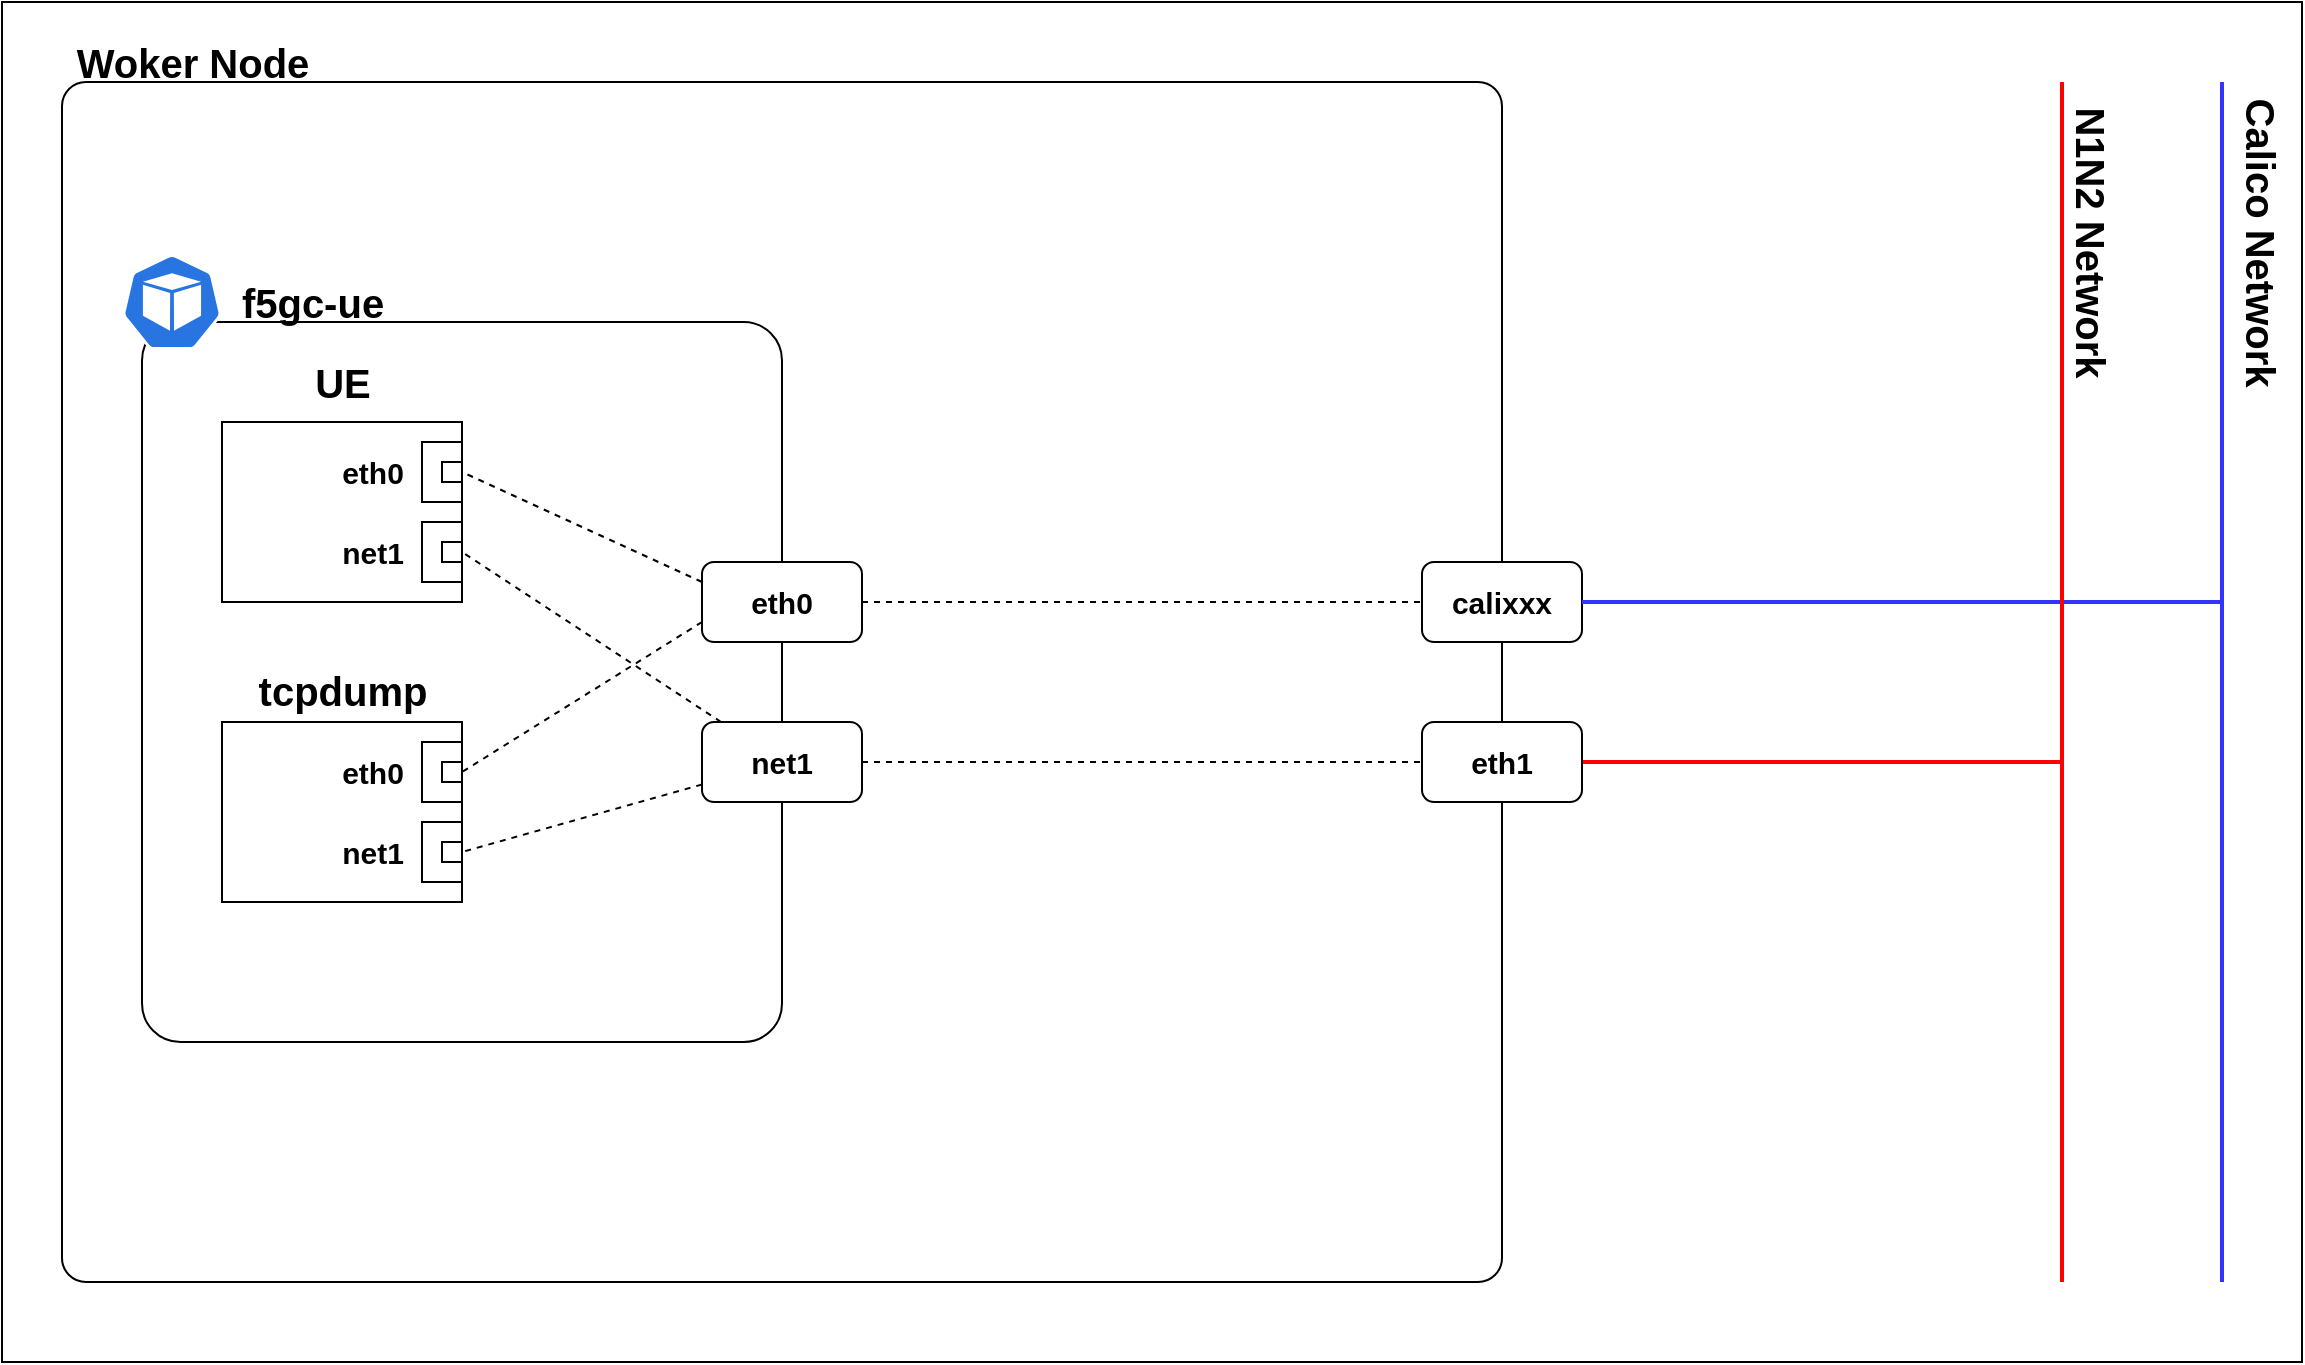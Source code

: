 <mxfile version="14.7.3" type="embed" pages="6">
    <diagram id="PM-aTZeXmeVhQA6P2sKC" name="ue">
        <mxGraphModel dx="1374" dy="818" grid="1" gridSize="10" guides="1" tooltips="1" connect="1" arrows="1" fold="1" page="1" pageScale="1" pageWidth="1169" pageHeight="827" math="0" shadow="0">
            <root>
                <mxCell id="0"/>
                <mxCell id="1" parent="0"/>
                <mxCell id="2" value="" style="rounded=1;whiteSpace=wrap;html=1;arcSize=2;fillColor=none;" parent="1" vertex="1">
                    <mxGeometry x="40" y="120" width="720" height="600" as="geometry"/>
                </mxCell>
                <mxCell id="3" value="" style="rounded=1;whiteSpace=wrap;html=1;arcSize=6;fillColor=none;" parent="1" vertex="1">
                    <mxGeometry x="80" y="240" width="320" height="360" as="geometry"/>
                </mxCell>
                <mxCell id="6" value="" style="rounded=0;whiteSpace=wrap;html=1;" parent="1" vertex="1">
                    <mxGeometry x="120" y="290" width="120" height="90" as="geometry"/>
                </mxCell>
                <mxCell id="7" value="" style="rounded=0;whiteSpace=wrap;html=1;fillColor=none;" parent="1" vertex="1">
                    <mxGeometry x="220" y="300" width="20" height="30" as="geometry"/>
                </mxCell>
                <mxCell id="8" value="" style="rounded=0;whiteSpace=wrap;html=1;fillColor=none;" parent="1" vertex="1">
                    <mxGeometry x="230" y="310" width="10" height="10" as="geometry"/>
                </mxCell>
                <mxCell id="9" value="" style="rounded=0;whiteSpace=wrap;html=1;fillColor=none;" parent="1" vertex="1">
                    <mxGeometry x="220" y="340" width="20" height="30" as="geometry"/>
                </mxCell>
                <mxCell id="10" value="" style="rounded=0;whiteSpace=wrap;html=1;fillColor=none;" parent="1" vertex="1">
                    <mxGeometry x="230" y="350" width="10" height="10" as="geometry"/>
                </mxCell>
                <mxCell id="11" value="" style="rounded=0;whiteSpace=wrap;html=1;" parent="1" vertex="1">
                    <mxGeometry x="120" y="440" width="120" height="90" as="geometry"/>
                </mxCell>
                <mxCell id="12" value="" style="rounded=0;whiteSpace=wrap;html=1;fillColor=none;" parent="1" vertex="1">
                    <mxGeometry x="220" y="450" width="20" height="30" as="geometry"/>
                </mxCell>
                <mxCell id="13" value="" style="rounded=0;whiteSpace=wrap;html=1;fillColor=none;" parent="1" vertex="1">
                    <mxGeometry x="230" y="460" width="10" height="10" as="geometry"/>
                </mxCell>
                <mxCell id="14" value="" style="rounded=0;whiteSpace=wrap;html=1;fillColor=none;" parent="1" vertex="1">
                    <mxGeometry x="220" y="490" width="20" height="30" as="geometry"/>
                </mxCell>
                <mxCell id="15" value="" style="rounded=0;whiteSpace=wrap;html=1;fillColor=none;" parent="1" vertex="1">
                    <mxGeometry x="230" y="500" width="10" height="10" as="geometry"/>
                </mxCell>
                <mxCell id="16" value="&lt;font style=&quot;font-size: 15px&quot;&gt;&lt;b&gt;eth0&lt;/b&gt;&lt;/font&gt;" style="text;html=1;align=center;verticalAlign=middle;resizable=0;points=[];autosize=1;strokeColor=none;" parent="1" vertex="1">
                    <mxGeometry x="170" y="305" width="50" height="20" as="geometry"/>
                </mxCell>
                <mxCell id="17" value="&lt;font style=&quot;font-size: 15px&quot;&gt;&lt;b&gt;eth0&lt;/b&gt;&lt;/font&gt;" style="text;html=1;align=center;verticalAlign=middle;resizable=0;points=[];autosize=1;strokeColor=none;" parent="1" vertex="1">
                    <mxGeometry x="170" y="455" width="50" height="20" as="geometry"/>
                </mxCell>
                <mxCell id="18" value="&lt;font style=&quot;font-size: 15px&quot;&gt;&lt;b&gt;net1&lt;/b&gt;&lt;/font&gt;" style="text;html=1;align=center;verticalAlign=middle;resizable=0;points=[];autosize=1;strokeColor=none;" parent="1" vertex="1">
                    <mxGeometry x="170" y="495" width="50" height="20" as="geometry"/>
                </mxCell>
                <mxCell id="19" value="&lt;font style=&quot;font-size: 15px&quot;&gt;&lt;b&gt;net1&lt;/b&gt;&lt;/font&gt;" style="text;html=1;align=center;verticalAlign=middle;resizable=0;points=[];autosize=1;strokeColor=none;" parent="1" vertex="1">
                    <mxGeometry x="170" y="345" width="50" height="20" as="geometry"/>
                </mxCell>
                <mxCell id="20" value="&lt;b&gt;&lt;font style=&quot;font-size: 20px&quot;&gt;UE&lt;/font&gt;&lt;/b&gt;" style="text;html=1;align=center;verticalAlign=middle;resizable=0;points=[];autosize=1;strokeColor=none;" parent="1" vertex="1">
                    <mxGeometry x="160" y="260" width="40" height="20" as="geometry"/>
                </mxCell>
                <mxCell id="21" value="&lt;b&gt;&lt;font style=&quot;font-size: 20px&quot;&gt;tcpdump&lt;/font&gt;&lt;/b&gt;" style="text;html=1;align=center;verticalAlign=middle;resizable=0;points=[];autosize=1;strokeColor=none;" parent="1" vertex="1">
                    <mxGeometry x="130" y="414" width="100" height="20" as="geometry"/>
                </mxCell>
                <mxCell id="23" value="" style="html=1;dashed=0;whitespace=wrap;fillColor=#2875E2;strokeColor=#ffffff;points=[[0.005,0.63,0],[0.1,0.2,0],[0.9,0.2,0],[0.5,0,0],[0.995,0.63,0],[0.72,0.99,0],[0.5,1,0],[0.28,0.99,0]];shape=mxgraph.kubernetes.icon;prIcon=pod" parent="1" vertex="1">
                    <mxGeometry x="70" y="206" width="50" height="48" as="geometry"/>
                </mxCell>
                <mxCell id="30" style="rounded=0;orthogonalLoop=1;jettySize=auto;html=1;entryX=1;entryY=0.5;entryDx=0;entryDy=0;endArrow=none;endFill=0;dashed=1;exitX=0;exitY=0.25;exitDx=0;exitDy=0;" parent="1" source="28" target="8" edge="1">
                    <mxGeometry relative="1" as="geometry"/>
                </mxCell>
                <mxCell id="41" style="edgeStyle=none;rounded=0;orthogonalLoop=1;jettySize=auto;html=1;entryX=0;entryY=0.5;entryDx=0;entryDy=0;dashed=1;endArrow=none;endFill=0;" parent="1" source="28" target="42" edge="1">
                    <mxGeometry relative="1" as="geometry">
                        <mxPoint x="560.25" y="381.5" as="targetPoint"/>
                    </mxGeometry>
                </mxCell>
                <mxCell id="28" value="&lt;b style=&quot;font-size: 15px&quot;&gt;eth0&lt;/b&gt;" style="rounded=1;whiteSpace=wrap;html=1;" parent="1" vertex="1">
                    <mxGeometry x="360" y="360" width="80" height="40" as="geometry"/>
                </mxCell>
                <mxCell id="32" style="rounded=0;orthogonalLoop=1;jettySize=auto;html=1;entryX=1;entryY=0.5;entryDx=0;entryDy=0;dashed=1;endArrow=none;endFill=0;" parent="1" source="29" target="10" edge="1">
                    <mxGeometry relative="1" as="geometry"/>
                </mxCell>
                <mxCell id="33" style="rounded=0;orthogonalLoop=1;jettySize=auto;html=1;entryX=1;entryY=0.5;entryDx=0;entryDy=0;dashed=1;endArrow=none;endFill=0;" parent="1" source="29" target="15" edge="1">
                    <mxGeometry relative="1" as="geometry"/>
                </mxCell>
                <mxCell id="46" style="edgeStyle=none;rounded=0;orthogonalLoop=1;jettySize=auto;html=1;entryX=0;entryY=0.5;entryDx=0;entryDy=0;dashed=1;endArrow=none;endFill=0;" parent="1" source="29" target="43" edge="1">
                    <mxGeometry relative="1" as="geometry"/>
                </mxCell>
                <mxCell id="29" value="&lt;b style=&quot;font-size: 15px&quot;&gt;net1&lt;/b&gt;" style="rounded=1;whiteSpace=wrap;html=1;" parent="1" vertex="1">
                    <mxGeometry x="360" y="440" width="80" height="40" as="geometry"/>
                </mxCell>
                <mxCell id="34" style="rounded=0;orthogonalLoop=1;jettySize=auto;html=1;entryX=1;entryY=0.5;entryDx=0;entryDy=0;dashed=1;endArrow=none;endFill=0;exitX=0;exitY=0.75;exitDx=0;exitDy=0;" parent="1" source="28" edge="1">
                    <mxGeometry relative="1" as="geometry">
                        <mxPoint x="400" y="380" as="sourcePoint"/>
                        <mxPoint x="240" y="465" as="targetPoint"/>
                    </mxGeometry>
                </mxCell>
                <mxCell id="37" value="&lt;b&gt;&lt;font style=&quot;font-size: 20px&quot;&gt;Woker Node&lt;/font&gt;&lt;/b&gt;" style="text;html=1;align=center;verticalAlign=middle;resizable=0;points=[];autosize=1;strokeColor=none;" parent="1" vertex="1">
                    <mxGeometry x="40" y="100" width="130" height="20" as="geometry"/>
                </mxCell>
                <mxCell id="42" value="&lt;b style=&quot;font-size: 15px&quot;&gt;calixxx&lt;/b&gt;" style="rounded=1;whiteSpace=wrap;html=1;" parent="1" vertex="1">
                    <mxGeometry x="720" y="360" width="80" height="40" as="geometry"/>
                </mxCell>
                <mxCell id="52" style="edgeStyle=none;rounded=0;orthogonalLoop=1;jettySize=auto;html=1;endArrow=none;endFill=0;strokeColor=#FF0000;strokeWidth=2;" parent="1" source="43" edge="1">
                    <mxGeometry relative="1" as="geometry">
                        <mxPoint x="1040" y="460" as="targetPoint"/>
                    </mxGeometry>
                </mxCell>
                <mxCell id="43" value="&lt;b&gt;&lt;font style=&quot;font-size: 15px&quot;&gt;eth1&lt;/font&gt;&lt;/b&gt;" style="rounded=1;whiteSpace=wrap;html=1;" parent="1" vertex="1">
                    <mxGeometry x="720" y="440" width="80" height="40" as="geometry"/>
                </mxCell>
                <mxCell id="50" style="edgeStyle=none;rounded=0;orthogonalLoop=1;jettySize=auto;html=1;endArrow=none;endFill=0;strokeWidth=2;strokeColor=#3333FF;exitX=1;exitY=0.5;exitDx=0;exitDy=0;" parent="1" source="42" edge="1">
                    <mxGeometry relative="1" as="geometry">
                        <mxPoint x="1120" y="380" as="targetPoint"/>
                        <mxPoint x="795" y="380" as="sourcePoint"/>
                    </mxGeometry>
                </mxCell>
                <mxCell id="48" style="edgeStyle=none;rounded=0;orthogonalLoop=1;jettySize=auto;html=1;endArrow=none;endFill=0;strokeColor=#FF0000;strokeWidth=2;" parent="1" edge="1">
                    <mxGeometry relative="1" as="geometry">
                        <mxPoint x="1040" y="720" as="sourcePoint"/>
                        <mxPoint x="1040" y="120" as="targetPoint"/>
                    </mxGeometry>
                </mxCell>
                <mxCell id="49" style="edgeStyle=none;rounded=0;orthogonalLoop=1;jettySize=auto;html=1;endArrow=none;endFill=0;strokeWidth=2;strokeColor=#3333FF;" parent="1" edge="1">
                    <mxGeometry relative="1" as="geometry">
                        <mxPoint x="1120" y="720" as="sourcePoint"/>
                        <mxPoint x="1120" y="120" as="targetPoint"/>
                    </mxGeometry>
                </mxCell>
                <mxCell id="53" value="&lt;b&gt;&lt;font style=&quot;font-size: 20px&quot;&gt;N1N2 Network&lt;/font&gt;&lt;/b&gt;" style="text;html=1;align=center;verticalAlign=middle;resizable=0;points=[];autosize=1;strokeColor=none;rotation=90;" parent="1" vertex="1">
                    <mxGeometry x="980" y="190" width="150" height="20" as="geometry"/>
                </mxCell>
                <mxCell id="54" value="&lt;span style=&quot;font-size: 20px&quot;&gt;&lt;b&gt;Calico Network&lt;/b&gt;&lt;/span&gt;" style="text;html=1;align=center;verticalAlign=middle;resizable=0;points=[];autosize=1;strokeColor=none;rotation=90;" parent="1" vertex="1">
                    <mxGeometry x="1060" y="190" width="160" height="20" as="geometry"/>
                </mxCell>
                <mxCell id="55" value="" style="rounded=0;whiteSpace=wrap;html=1;fillColor=none;" parent="1" vertex="1">
                    <mxGeometry x="10" y="80" width="1150" height="680" as="geometry"/>
                </mxCell>
                <mxCell id="56" value="&lt;b&gt;&lt;font style=&quot;font-size: 20px&quot;&gt;f5gc-ue&lt;/font&gt;&lt;/b&gt;" style="text;html=1;align=center;verticalAlign=middle;resizable=0;points=[];autosize=1;strokeColor=none;" parent="1" vertex="1">
                    <mxGeometry x="120" y="220" width="90" height="20" as="geometry"/>
                </mxCell>
            </root>
        </mxGraphModel>
    </diagram>
    <diagram name="gnb" id="pC1KPPNuq4IiMmZBH7yc">
        <mxGraphModel dx="1374" dy="818" grid="1" gridSize="10" guides="1" tooltips="1" connect="1" arrows="1" fold="1" page="1" pageScale="1" pageWidth="1169" pageHeight="827" math="0" shadow="0">
            <root>
                <mxCell id="t-AKfKgPnmKmQGZqfHSG-0"/>
                <mxCell id="t-AKfKgPnmKmQGZqfHSG-1" parent="t-AKfKgPnmKmQGZqfHSG-0"/>
                <mxCell id="t-AKfKgPnmKmQGZqfHSG-2" value="" style="rounded=1;whiteSpace=wrap;html=1;arcSize=2;fillColor=none;" parent="t-AKfKgPnmKmQGZqfHSG-1" vertex="1">
                    <mxGeometry x="40" y="120" width="720" height="600" as="geometry"/>
                </mxCell>
                <mxCell id="t-AKfKgPnmKmQGZqfHSG-3" value="" style="rounded=1;whiteSpace=wrap;html=1;arcSize=6;fillColor=none;" parent="t-AKfKgPnmKmQGZqfHSG-1" vertex="1">
                    <mxGeometry x="80" y="240" width="320" height="400" as="geometry"/>
                </mxCell>
                <mxCell id="t-AKfKgPnmKmQGZqfHSG-4" value="" style="rounded=0;whiteSpace=wrap;html=1;fillColor=none;" parent="t-AKfKgPnmKmQGZqfHSG-1" vertex="1">
                    <mxGeometry x="120" y="290" width="120" height="130" as="geometry"/>
                </mxCell>
                <mxCell id="t-AKfKgPnmKmQGZqfHSG-5" value="" style="rounded=0;whiteSpace=wrap;html=1;fillColor=none;" parent="t-AKfKgPnmKmQGZqfHSG-1" vertex="1">
                    <mxGeometry x="220" y="300" width="20" height="30" as="geometry"/>
                </mxCell>
                <mxCell id="t-AKfKgPnmKmQGZqfHSG-6" value="" style="rounded=0;whiteSpace=wrap;html=1;fillColor=none;" parent="t-AKfKgPnmKmQGZqfHSG-1" vertex="1">
                    <mxGeometry x="230" y="310" width="10" height="10" as="geometry"/>
                </mxCell>
                <mxCell id="t-AKfKgPnmKmQGZqfHSG-7" value="" style="rounded=0;whiteSpace=wrap;html=1;fillColor=none;" parent="t-AKfKgPnmKmQGZqfHSG-1" vertex="1">
                    <mxGeometry x="220" y="340" width="20" height="30" as="geometry"/>
                </mxCell>
                <mxCell id="t-AKfKgPnmKmQGZqfHSG-8" value="" style="rounded=0;whiteSpace=wrap;html=1;fillColor=none;" parent="t-AKfKgPnmKmQGZqfHSG-1" vertex="1">
                    <mxGeometry x="230" y="350" width="10" height="10" as="geometry"/>
                </mxCell>
                <mxCell id="t-AKfKgPnmKmQGZqfHSG-14" value="&lt;font style=&quot;font-size: 15px&quot;&gt;&lt;b&gt;eth0&lt;/b&gt;&lt;/font&gt;" style="text;html=1;align=center;verticalAlign=middle;resizable=0;points=[];autosize=1;strokeColor=none;" parent="t-AKfKgPnmKmQGZqfHSG-1" vertex="1">
                    <mxGeometry x="170" y="305" width="50" height="20" as="geometry"/>
                </mxCell>
                <mxCell id="t-AKfKgPnmKmQGZqfHSG-17" value="&lt;font style=&quot;font-size: 15px&quot;&gt;&lt;b&gt;net1&lt;/b&gt;&lt;/font&gt;" style="text;html=1;align=center;verticalAlign=middle;resizable=0;points=[];autosize=1;strokeColor=none;" parent="t-AKfKgPnmKmQGZqfHSG-1" vertex="1">
                    <mxGeometry x="170" y="345" width="50" height="20" as="geometry"/>
                </mxCell>
                <mxCell id="t-AKfKgPnmKmQGZqfHSG-18" value="&lt;span style=&quot;font-size: 20px&quot;&gt;&lt;b&gt;gNB&lt;/b&gt;&lt;/span&gt;" style="text;html=1;align=center;verticalAlign=middle;resizable=0;points=[];autosize=1;strokeColor=none;" parent="t-AKfKgPnmKmQGZqfHSG-1" vertex="1">
                    <mxGeometry x="150" y="260" width="60" height="20" as="geometry"/>
                </mxCell>
                <mxCell id="t-AKfKgPnmKmQGZqfHSG-20" value="" style="html=1;dashed=0;whitespace=wrap;fillColor=#2875E2;strokeColor=#ffffff;points=[[0.005,0.63,0],[0.1,0.2,0],[0.9,0.2,0],[0.5,0,0],[0.995,0.63,0],[0.72,0.99,0],[0.5,1,0],[0.28,0.99,0]];shape=mxgraph.kubernetes.icon;prIcon=pod" parent="t-AKfKgPnmKmQGZqfHSG-1" vertex="1">
                    <mxGeometry x="70" y="206" width="50" height="48" as="geometry"/>
                </mxCell>
                <mxCell id="t-AKfKgPnmKmQGZqfHSG-21" style="rounded=0;orthogonalLoop=1;jettySize=auto;html=1;entryX=1;entryY=0.5;entryDx=0;entryDy=0;endArrow=none;endFill=0;dashed=1;exitX=0;exitY=0.25;exitDx=0;exitDy=0;" parent="t-AKfKgPnmKmQGZqfHSG-1" source="t-AKfKgPnmKmQGZqfHSG-23" target="t-AKfKgPnmKmQGZqfHSG-6" edge="1">
                    <mxGeometry relative="1" as="geometry"/>
                </mxCell>
                <mxCell id="t-AKfKgPnmKmQGZqfHSG-22" style="edgeStyle=none;rounded=0;orthogonalLoop=1;jettySize=auto;html=1;entryX=0;entryY=0.5;entryDx=0;entryDy=0;dashed=1;endArrow=none;endFill=0;" parent="t-AKfKgPnmKmQGZqfHSG-1" source="t-AKfKgPnmKmQGZqfHSG-23" target="t-AKfKgPnmKmQGZqfHSG-30" edge="1">
                    <mxGeometry relative="1" as="geometry">
                        <mxPoint x="560.25" y="381.5" as="targetPoint"/>
                    </mxGeometry>
                </mxCell>
                <mxCell id="t-AKfKgPnmKmQGZqfHSG-59" style="edgeStyle=none;rounded=0;orthogonalLoop=1;jettySize=auto;html=1;entryX=1;entryY=0.5;entryDx=0;entryDy=0;dashed=1;endArrow=none;endFill=0;strokeColor=#000000;strokeWidth=1;exitX=0;exitY=0.5;exitDx=0;exitDy=0;" parent="t-AKfKgPnmKmQGZqfHSG-1" source="t-AKfKgPnmKmQGZqfHSG-23" target="t-AKfKgPnmKmQGZqfHSG-45" edge="1">
                    <mxGeometry relative="1" as="geometry"/>
                </mxCell>
                <mxCell id="t-AKfKgPnmKmQGZqfHSG-23" value="&lt;b style=&quot;font-size: 15px&quot;&gt;eth0&lt;/b&gt;" style="rounded=1;whiteSpace=wrap;html=1;" parent="t-AKfKgPnmKmQGZqfHSG-1" vertex="1">
                    <mxGeometry x="360" y="360" width="80" height="40" as="geometry"/>
                </mxCell>
                <mxCell id="t-AKfKgPnmKmQGZqfHSG-24" style="rounded=0;orthogonalLoop=1;jettySize=auto;html=1;entryX=1;entryY=0.5;entryDx=0;entryDy=0;dashed=1;endArrow=none;endFill=0;exitX=0;exitY=0.25;exitDx=0;exitDy=0;" parent="t-AKfKgPnmKmQGZqfHSG-1" source="t-AKfKgPnmKmQGZqfHSG-27" target="t-AKfKgPnmKmQGZqfHSG-8" edge="1">
                    <mxGeometry relative="1" as="geometry"/>
                </mxCell>
                <mxCell id="t-AKfKgPnmKmQGZqfHSG-26" style="edgeStyle=none;rounded=0;orthogonalLoop=1;jettySize=auto;html=1;entryX=0;entryY=0.5;entryDx=0;entryDy=0;dashed=1;endArrow=none;endFill=0;" parent="t-AKfKgPnmKmQGZqfHSG-1" source="t-AKfKgPnmKmQGZqfHSG-27" target="t-AKfKgPnmKmQGZqfHSG-32" edge="1">
                    <mxGeometry relative="1" as="geometry"/>
                </mxCell>
                <mxCell id="t-AKfKgPnmKmQGZqfHSG-60" style="edgeStyle=none;rounded=0;orthogonalLoop=1;jettySize=auto;html=1;entryX=1;entryY=0.5;entryDx=0;entryDy=0;dashed=1;endArrow=none;endFill=0;strokeColor=#000000;strokeWidth=1;exitX=0;exitY=0.5;exitDx=0;exitDy=0;" parent="t-AKfKgPnmKmQGZqfHSG-1" source="t-AKfKgPnmKmQGZqfHSG-27" target="t-AKfKgPnmKmQGZqfHSG-47" edge="1">
                    <mxGeometry relative="1" as="geometry"/>
                </mxCell>
                <mxCell id="t-AKfKgPnmKmQGZqfHSG-27" value="&lt;b style=&quot;font-size: 15px&quot;&gt;net1&lt;/b&gt;" style="rounded=1;whiteSpace=wrap;html=1;" parent="t-AKfKgPnmKmQGZqfHSG-1" vertex="1">
                    <mxGeometry x="360" y="440" width="80" height="40" as="geometry"/>
                </mxCell>
                <mxCell id="t-AKfKgPnmKmQGZqfHSG-29" value="&lt;b&gt;&lt;font style=&quot;font-size: 20px&quot;&gt;Woker Node&lt;/font&gt;&lt;/b&gt;" style="text;html=1;align=center;verticalAlign=middle;resizable=0;points=[];autosize=1;strokeColor=none;" parent="t-AKfKgPnmKmQGZqfHSG-1" vertex="1">
                    <mxGeometry x="40" y="100" width="130" height="20" as="geometry"/>
                </mxCell>
                <mxCell id="t-AKfKgPnmKmQGZqfHSG-30" value="&lt;b style=&quot;font-size: 15px&quot;&gt;calixxx&lt;/b&gt;" style="rounded=1;whiteSpace=wrap;html=1;" parent="t-AKfKgPnmKmQGZqfHSG-1" vertex="1">
                    <mxGeometry x="720" y="360" width="80" height="40" as="geometry"/>
                </mxCell>
                <mxCell id="t-AKfKgPnmKmQGZqfHSG-31" style="edgeStyle=none;rounded=0;orthogonalLoop=1;jettySize=auto;html=1;endArrow=none;endFill=0;strokeColor=#FF0000;strokeWidth=2;exitX=1;exitY=0.25;exitDx=0;exitDy=0;" parent="t-AKfKgPnmKmQGZqfHSG-1" source="t-AKfKgPnmKmQGZqfHSG-32" edge="1">
                    <mxGeometry relative="1" as="geometry">
                        <mxPoint x="1040" y="450" as="targetPoint"/>
                    </mxGeometry>
                </mxCell>
                <mxCell id="t-AKfKgPnmKmQGZqfHSG-32" value="&lt;b&gt;&lt;font style=&quot;font-size: 15px&quot;&gt;eth1&lt;/font&gt;&lt;/b&gt;" style="rounded=1;whiteSpace=wrap;html=1;" parent="t-AKfKgPnmKmQGZqfHSG-1" vertex="1">
                    <mxGeometry x="720" y="440" width="80" height="40" as="geometry"/>
                </mxCell>
                <mxCell id="t-AKfKgPnmKmQGZqfHSG-33" style="edgeStyle=none;rounded=0;orthogonalLoop=1;jettySize=auto;html=1;endArrow=none;endFill=0;strokeWidth=2;strokeColor=#3333FF;exitX=1;exitY=0.5;exitDx=0;exitDy=0;" parent="t-AKfKgPnmKmQGZqfHSG-1" source="t-AKfKgPnmKmQGZqfHSG-30" edge="1">
                    <mxGeometry relative="1" as="geometry">
                        <mxPoint x="1120" y="380" as="targetPoint"/>
                        <mxPoint x="795" y="380" as="sourcePoint"/>
                    </mxGeometry>
                </mxCell>
                <mxCell id="t-AKfKgPnmKmQGZqfHSG-34" style="edgeStyle=none;rounded=0;orthogonalLoop=1;jettySize=auto;html=1;endArrow=none;endFill=0;strokeColor=#FF0000;strokeWidth=2;" parent="t-AKfKgPnmKmQGZqfHSG-1" edge="1">
                    <mxGeometry relative="1" as="geometry">
                        <mxPoint x="1040" y="720" as="sourcePoint"/>
                        <mxPoint x="1040" y="120" as="targetPoint"/>
                    </mxGeometry>
                </mxCell>
                <mxCell id="t-AKfKgPnmKmQGZqfHSG-35" style="edgeStyle=none;rounded=0;orthogonalLoop=1;jettySize=auto;html=1;endArrow=none;endFill=0;strokeWidth=2;strokeColor=#3333FF;" parent="t-AKfKgPnmKmQGZqfHSG-1" edge="1">
                    <mxGeometry relative="1" as="geometry">
                        <mxPoint x="1120" y="720" as="sourcePoint"/>
                        <mxPoint x="1120" y="120" as="targetPoint"/>
                    </mxGeometry>
                </mxCell>
                <mxCell id="t-AKfKgPnmKmQGZqfHSG-36" value="&lt;b&gt;&lt;font style=&quot;font-size: 20px&quot;&gt;N1N2 Network&lt;/font&gt;&lt;/b&gt;" style="text;html=1;align=center;verticalAlign=middle;resizable=0;points=[];autosize=1;strokeColor=none;rotation=90;" parent="t-AKfKgPnmKmQGZqfHSG-1" vertex="1">
                    <mxGeometry x="980" y="190" width="150" height="20" as="geometry"/>
                </mxCell>
                <mxCell id="t-AKfKgPnmKmQGZqfHSG-37" value="&lt;span style=&quot;font-size: 20px&quot;&gt;&lt;b&gt;Calico Network&lt;/b&gt;&lt;/span&gt;" style="text;html=1;align=center;verticalAlign=middle;resizable=0;points=[];autosize=1;strokeColor=none;rotation=90;" parent="t-AKfKgPnmKmQGZqfHSG-1" vertex="1">
                    <mxGeometry x="1060" y="190" width="160" height="20" as="geometry"/>
                </mxCell>
                <mxCell id="t-AKfKgPnmKmQGZqfHSG-39" value="&lt;b&gt;&lt;font style=&quot;font-size: 20px&quot;&gt;f5gc-gnb&lt;/font&gt;&lt;/b&gt;" style="text;html=1;align=center;verticalAlign=middle;resizable=0;points=[];autosize=1;strokeColor=none;" parent="t-AKfKgPnmKmQGZqfHSG-1" vertex="1">
                    <mxGeometry x="120" y="210" width="100" height="20" as="geometry"/>
                </mxCell>
                <mxCell id="t-AKfKgPnmKmQGZqfHSG-40" value="" style="rounded=0;whiteSpace=wrap;html=1;fillColor=none;" parent="t-AKfKgPnmKmQGZqfHSG-1" vertex="1">
                    <mxGeometry x="220" y="380" width="20" height="30" as="geometry"/>
                </mxCell>
                <mxCell id="t-AKfKgPnmKmQGZqfHSG-41" value="" style="rounded=0;whiteSpace=wrap;html=1;fillColor=none;" parent="t-AKfKgPnmKmQGZqfHSG-1" vertex="1">
                    <mxGeometry x="230" y="390" width="10" height="10" as="geometry"/>
                </mxCell>
                <mxCell id="t-AKfKgPnmKmQGZqfHSG-42" value="&lt;font style=&quot;font-size: 15px&quot;&gt;&lt;b&gt;net2&lt;/b&gt;&lt;/font&gt;" style="text;html=1;align=center;verticalAlign=middle;resizable=0;points=[];autosize=1;strokeColor=none;" parent="t-AKfKgPnmKmQGZqfHSG-1" vertex="1">
                    <mxGeometry x="170" y="385" width="50" height="20" as="geometry"/>
                </mxCell>
                <mxCell id="t-AKfKgPnmKmQGZqfHSG-43" value="" style="rounded=0;whiteSpace=wrap;html=1;fillColor=none;" parent="t-AKfKgPnmKmQGZqfHSG-1" vertex="1">
                    <mxGeometry x="120" y="480" width="120" height="130" as="geometry"/>
                </mxCell>
                <mxCell id="t-AKfKgPnmKmQGZqfHSG-44" value="" style="rounded=0;whiteSpace=wrap;html=1;fillColor=none;" parent="t-AKfKgPnmKmQGZqfHSG-1" vertex="1">
                    <mxGeometry x="220" y="490" width="20" height="30" as="geometry"/>
                </mxCell>
                <mxCell id="t-AKfKgPnmKmQGZqfHSG-45" value="" style="rounded=0;whiteSpace=wrap;html=1;fillColor=none;" parent="t-AKfKgPnmKmQGZqfHSG-1" vertex="1">
                    <mxGeometry x="230" y="500" width="10" height="10" as="geometry"/>
                </mxCell>
                <mxCell id="t-AKfKgPnmKmQGZqfHSG-46" value="" style="rounded=0;whiteSpace=wrap;html=1;fillColor=none;" parent="t-AKfKgPnmKmQGZqfHSG-1" vertex="1">
                    <mxGeometry x="220" y="530" width="20" height="30" as="geometry"/>
                </mxCell>
                <mxCell id="t-AKfKgPnmKmQGZqfHSG-47" value="" style="rounded=0;whiteSpace=wrap;html=1;fillColor=none;" parent="t-AKfKgPnmKmQGZqfHSG-1" vertex="1">
                    <mxGeometry x="230" y="540" width="10" height="10" as="geometry"/>
                </mxCell>
                <mxCell id="t-AKfKgPnmKmQGZqfHSG-48" value="&lt;font style=&quot;font-size: 15px&quot;&gt;&lt;b&gt;eth0&lt;/b&gt;&lt;/font&gt;" style="text;html=1;align=center;verticalAlign=middle;resizable=0;points=[];autosize=1;strokeColor=none;" parent="t-AKfKgPnmKmQGZqfHSG-1" vertex="1">
                    <mxGeometry x="170" y="495" width="50" height="20" as="geometry"/>
                </mxCell>
                <mxCell id="t-AKfKgPnmKmQGZqfHSG-49" value="&lt;font style=&quot;font-size: 15px&quot;&gt;&lt;b&gt;net1&lt;/b&gt;&lt;/font&gt;" style="text;html=1;align=center;verticalAlign=middle;resizable=0;points=[];autosize=1;strokeColor=none;" parent="t-AKfKgPnmKmQGZqfHSG-1" vertex="1">
                    <mxGeometry x="170" y="535" width="50" height="20" as="geometry"/>
                </mxCell>
                <mxCell id="t-AKfKgPnmKmQGZqfHSG-50" value="&lt;span style=&quot;font-size: 20px&quot;&gt;&lt;b&gt;tcpdump&lt;/b&gt;&lt;/span&gt;" style="text;html=1;align=center;verticalAlign=middle;resizable=0;points=[];autosize=1;strokeColor=none;" parent="t-AKfKgPnmKmQGZqfHSG-1" vertex="1">
                    <mxGeometry x="130" y="450" width="100" height="20" as="geometry"/>
                </mxCell>
                <mxCell id="t-AKfKgPnmKmQGZqfHSG-51" value="" style="rounded=0;whiteSpace=wrap;html=1;fillColor=none;" parent="t-AKfKgPnmKmQGZqfHSG-1" vertex="1">
                    <mxGeometry x="220" y="570" width="20" height="30" as="geometry"/>
                </mxCell>
                <mxCell id="t-AKfKgPnmKmQGZqfHSG-52" value="" style="rounded=0;whiteSpace=wrap;html=1;fillColor=none;" parent="t-AKfKgPnmKmQGZqfHSG-1" vertex="1">
                    <mxGeometry x="230" y="580" width="10" height="10" as="geometry"/>
                </mxCell>
                <mxCell id="t-AKfKgPnmKmQGZqfHSG-53" value="&lt;font style=&quot;font-size: 15px&quot;&gt;&lt;b&gt;net2&lt;/b&gt;&lt;/font&gt;" style="text;html=1;align=center;verticalAlign=middle;resizable=0;points=[];autosize=1;strokeColor=none;" parent="t-AKfKgPnmKmQGZqfHSG-1" vertex="1">
                    <mxGeometry x="170" y="575" width="50" height="20" as="geometry"/>
                </mxCell>
                <mxCell id="t-AKfKgPnmKmQGZqfHSG-56" style="edgeStyle=none;rounded=0;orthogonalLoop=1;jettySize=auto;html=1;entryX=0;entryY=0.75;entryDx=0;entryDy=0;endArrow=none;endFill=0;strokeWidth=1;dashed=1;exitX=1;exitY=0.5;exitDx=0;exitDy=0;" parent="t-AKfKgPnmKmQGZqfHSG-1" source="t-AKfKgPnmKmQGZqfHSG-54" target="t-AKfKgPnmKmQGZqfHSG-32" edge="1">
                    <mxGeometry relative="1" as="geometry"/>
                </mxCell>
                <mxCell id="t-AKfKgPnmKmQGZqfHSG-57" style="edgeStyle=none;rounded=0;orthogonalLoop=1;jettySize=auto;html=1;dashed=1;endArrow=none;endFill=0;strokeColor=#000000;strokeWidth=1;" parent="t-AKfKgPnmKmQGZqfHSG-1" source="t-AKfKgPnmKmQGZqfHSG-54" target="t-AKfKgPnmKmQGZqfHSG-3" edge="1">
                    <mxGeometry relative="1" as="geometry"/>
                </mxCell>
                <mxCell id="t-AKfKgPnmKmQGZqfHSG-58" style="edgeStyle=none;rounded=0;orthogonalLoop=1;jettySize=auto;html=1;entryX=1;entryY=0.5;entryDx=0;entryDy=0;dashed=1;endArrow=none;endFill=0;strokeColor=#000000;strokeWidth=1;exitX=0;exitY=0.25;exitDx=0;exitDy=0;" parent="t-AKfKgPnmKmQGZqfHSG-1" source="t-AKfKgPnmKmQGZqfHSG-54" target="t-AKfKgPnmKmQGZqfHSG-41" edge="1">
                    <mxGeometry relative="1" as="geometry"/>
                </mxCell>
                <mxCell id="t-AKfKgPnmKmQGZqfHSG-61" style="edgeStyle=none;rounded=0;orthogonalLoop=1;jettySize=auto;html=1;entryX=1;entryY=0.75;entryDx=0;entryDy=0;dashed=1;endArrow=none;endFill=0;strokeColor=#000000;strokeWidth=1;exitX=0;exitY=0.5;exitDx=0;exitDy=0;" parent="t-AKfKgPnmKmQGZqfHSG-1" source="t-AKfKgPnmKmQGZqfHSG-54" target="t-AKfKgPnmKmQGZqfHSG-52" edge="1">
                    <mxGeometry relative="1" as="geometry"/>
                </mxCell>
                <mxCell id="t-AKfKgPnmKmQGZqfHSG-54" value="&lt;b style=&quot;font-size: 15px&quot;&gt;net2&lt;/b&gt;" style="rounded=1;whiteSpace=wrap;html=1;" parent="t-AKfKgPnmKmQGZqfHSG-1" vertex="1">
                    <mxGeometry x="360" y="520" width="80" height="40" as="geometry"/>
                </mxCell>
                <mxCell id="t-AKfKgPnmKmQGZqfHSG-62" style="edgeStyle=none;rounded=0;orthogonalLoop=1;jettySize=auto;html=1;endArrow=none;endFill=0;strokeWidth=2;exitX=1;exitY=0.25;exitDx=0;exitDy=0;strokeColor=#00CC00;" parent="t-AKfKgPnmKmQGZqfHSG-1" edge="1">
                    <mxGeometry relative="1" as="geometry">
                        <mxPoint x="960" y="470" as="targetPoint"/>
                        <mxPoint x="800" y="470" as="sourcePoint"/>
                    </mxGeometry>
                </mxCell>
                <mxCell id="t-AKfKgPnmKmQGZqfHSG-63" style="edgeStyle=none;rounded=0;orthogonalLoop=1;jettySize=auto;html=1;endArrow=none;endFill=0;strokeWidth=2;strokeColor=#CCCC00;" parent="t-AKfKgPnmKmQGZqfHSG-1" edge="1">
                    <mxGeometry relative="1" as="geometry">
                        <mxPoint x="960" y="720" as="sourcePoint"/>
                        <mxPoint x="960" y="120" as="targetPoint"/>
                    </mxGeometry>
                </mxCell>
                <mxCell id="t-AKfKgPnmKmQGZqfHSG-64" value="&lt;b&gt;&lt;font style=&quot;font-size: 20px&quot;&gt;N3 Network&lt;/font&gt;&lt;/b&gt;" style="text;html=1;align=center;verticalAlign=middle;resizable=0;points=[];autosize=1;strokeColor=none;rotation=90;" parent="t-AKfKgPnmKmQGZqfHSG-1" vertex="1">
                    <mxGeometry x="910" y="180" width="130" height="20" as="geometry"/>
                </mxCell>
                <mxCell id="t-AKfKgPnmKmQGZqfHSG-38" value="" style="rounded=0;whiteSpace=wrap;html=1;fillColor=none;" parent="t-AKfKgPnmKmQGZqfHSG-1" vertex="1">
                    <mxGeometry x="10" y="80" width="1150" height="680" as="geometry"/>
                </mxCell>
                <mxCell id="L280hzerEzmgDWmAqugG-0" style="edgeStyle=none;rounded=0;orthogonalLoop=1;jettySize=auto;html=1;endArrow=none;endFill=0;strokeWidth=2;exitX=1;exitY=0.25;exitDx=0;exitDy=0;strokeColor=#CCCC00;" parent="t-AKfKgPnmKmQGZqfHSG-1" edge="1">
                    <mxGeometry relative="1" as="geometry">
                        <mxPoint x="960" y="470" as="targetPoint"/>
                        <mxPoint x="800" y="470" as="sourcePoint"/>
                    </mxGeometry>
                </mxCell>
            </root>
        </mxGraphModel>
    </diagram>
    <diagram name="amf" id="_-vUd_GRh7Sc4E1Fv3fx">
        <mxGraphModel dx="1374" dy="818" grid="1" gridSize="10" guides="1" tooltips="1" connect="1" arrows="1" fold="1" page="1" pageScale="1" pageWidth="1169" pageHeight="827" math="0" shadow="0">
            <root>
                <mxCell id="PKYxfkvEDhXROobwklYs-0"/>
                <mxCell id="PKYxfkvEDhXROobwklYs-1" parent="PKYxfkvEDhXROobwklYs-0"/>
                <mxCell id="PKYxfkvEDhXROobwklYs-2" value="" style="rounded=1;whiteSpace=wrap;html=1;arcSize=2;fillColor=none;" parent="PKYxfkvEDhXROobwklYs-1" vertex="1">
                    <mxGeometry x="40" y="120" width="720" height="600" as="geometry"/>
                </mxCell>
                <mxCell id="PKYxfkvEDhXROobwklYs-3" value="" style="rounded=1;whiteSpace=wrap;html=1;arcSize=6;fillColor=none;" parent="PKYxfkvEDhXROobwklYs-1" vertex="1">
                    <mxGeometry x="80" y="240" width="320" height="360" as="geometry"/>
                </mxCell>
                <mxCell id="PKYxfkvEDhXROobwklYs-4" value="" style="rounded=0;whiteSpace=wrap;html=1;" parent="PKYxfkvEDhXROobwklYs-1" vertex="1">
                    <mxGeometry x="120" y="290" width="120" height="90" as="geometry"/>
                </mxCell>
                <mxCell id="PKYxfkvEDhXROobwklYs-5" value="" style="rounded=0;whiteSpace=wrap;html=1;fillColor=none;" parent="PKYxfkvEDhXROobwklYs-1" vertex="1">
                    <mxGeometry x="220" y="300" width="20" height="30" as="geometry"/>
                </mxCell>
                <mxCell id="PKYxfkvEDhXROobwklYs-6" value="" style="rounded=0;whiteSpace=wrap;html=1;fillColor=none;" parent="PKYxfkvEDhXROobwklYs-1" vertex="1">
                    <mxGeometry x="230" y="310" width="10" height="10" as="geometry"/>
                </mxCell>
                <mxCell id="PKYxfkvEDhXROobwklYs-7" value="" style="rounded=0;whiteSpace=wrap;html=1;fillColor=none;" parent="PKYxfkvEDhXROobwklYs-1" vertex="1">
                    <mxGeometry x="220" y="340" width="20" height="30" as="geometry"/>
                </mxCell>
                <mxCell id="PKYxfkvEDhXROobwklYs-8" value="" style="rounded=0;whiteSpace=wrap;html=1;fillColor=none;" parent="PKYxfkvEDhXROobwklYs-1" vertex="1">
                    <mxGeometry x="230" y="350" width="10" height="10" as="geometry"/>
                </mxCell>
                <mxCell id="PKYxfkvEDhXROobwklYs-9" value="" style="rounded=0;whiteSpace=wrap;html=1;" parent="PKYxfkvEDhXROobwklYs-1" vertex="1">
                    <mxGeometry x="120" y="440" width="120" height="90" as="geometry"/>
                </mxCell>
                <mxCell id="PKYxfkvEDhXROobwklYs-10" value="" style="rounded=0;whiteSpace=wrap;html=1;fillColor=none;" parent="PKYxfkvEDhXROobwklYs-1" vertex="1">
                    <mxGeometry x="220" y="450" width="20" height="30" as="geometry"/>
                </mxCell>
                <mxCell id="PKYxfkvEDhXROobwklYs-11" value="" style="rounded=0;whiteSpace=wrap;html=1;fillColor=none;" parent="PKYxfkvEDhXROobwklYs-1" vertex="1">
                    <mxGeometry x="230" y="460" width="10" height="10" as="geometry"/>
                </mxCell>
                <mxCell id="PKYxfkvEDhXROobwklYs-12" value="" style="rounded=0;whiteSpace=wrap;html=1;fillColor=none;" parent="PKYxfkvEDhXROobwklYs-1" vertex="1">
                    <mxGeometry x="220" y="490" width="20" height="30" as="geometry"/>
                </mxCell>
                <mxCell id="PKYxfkvEDhXROobwklYs-13" value="" style="rounded=0;whiteSpace=wrap;html=1;fillColor=none;" parent="PKYxfkvEDhXROobwklYs-1" vertex="1">
                    <mxGeometry x="230" y="500" width="10" height="10" as="geometry"/>
                </mxCell>
                <mxCell id="PKYxfkvEDhXROobwklYs-14" value="&lt;font style=&quot;font-size: 15px&quot;&gt;&lt;b&gt;eth0&lt;/b&gt;&lt;/font&gt;" style="text;html=1;align=center;verticalAlign=middle;resizable=0;points=[];autosize=1;strokeColor=none;" parent="PKYxfkvEDhXROobwklYs-1" vertex="1">
                    <mxGeometry x="170" y="305" width="50" height="20" as="geometry"/>
                </mxCell>
                <mxCell id="PKYxfkvEDhXROobwklYs-15" value="&lt;font style=&quot;font-size: 15px&quot;&gt;&lt;b&gt;eth0&lt;/b&gt;&lt;/font&gt;" style="text;html=1;align=center;verticalAlign=middle;resizable=0;points=[];autosize=1;strokeColor=none;" parent="PKYxfkvEDhXROobwklYs-1" vertex="1">
                    <mxGeometry x="170" y="455" width="50" height="20" as="geometry"/>
                </mxCell>
                <mxCell id="PKYxfkvEDhXROobwklYs-16" value="&lt;font style=&quot;font-size: 15px&quot;&gt;&lt;b&gt;net1&lt;/b&gt;&lt;/font&gt;" style="text;html=1;align=center;verticalAlign=middle;resizable=0;points=[];autosize=1;strokeColor=none;" parent="PKYxfkvEDhXROobwklYs-1" vertex="1">
                    <mxGeometry x="170" y="495" width="50" height="20" as="geometry"/>
                </mxCell>
                <mxCell id="PKYxfkvEDhXROobwklYs-17" value="&lt;font style=&quot;font-size: 15px&quot;&gt;&lt;b&gt;net1&lt;/b&gt;&lt;/font&gt;" style="text;html=1;align=center;verticalAlign=middle;resizable=0;points=[];autosize=1;strokeColor=none;" parent="PKYxfkvEDhXROobwklYs-1" vertex="1">
                    <mxGeometry x="170" y="345" width="50" height="20" as="geometry"/>
                </mxCell>
                <mxCell id="PKYxfkvEDhXROobwklYs-18" value="&lt;b&gt;&lt;font style=&quot;font-size: 20px&quot;&gt;AMF&lt;/font&gt;&lt;/b&gt;" style="text;html=1;align=center;verticalAlign=middle;resizable=0;points=[];autosize=1;strokeColor=none;" parent="PKYxfkvEDhXROobwklYs-1" vertex="1">
                    <mxGeometry x="150" y="260" width="60" height="20" as="geometry"/>
                </mxCell>
                <mxCell id="PKYxfkvEDhXROobwklYs-19" value="&lt;b&gt;&lt;font style=&quot;font-size: 20px&quot;&gt;tcpdump&lt;/font&gt;&lt;/b&gt;" style="text;html=1;align=center;verticalAlign=middle;resizable=0;points=[];autosize=1;strokeColor=none;" parent="PKYxfkvEDhXROobwklYs-1" vertex="1">
                    <mxGeometry x="130" y="414" width="100" height="20" as="geometry"/>
                </mxCell>
                <mxCell id="PKYxfkvEDhXROobwklYs-20" value="" style="html=1;dashed=0;whitespace=wrap;fillColor=#2875E2;strokeColor=#ffffff;points=[[0.005,0.63,0],[0.1,0.2,0],[0.9,0.2,0],[0.5,0,0],[0.995,0.63,0],[0.72,0.99,0],[0.5,1,0],[0.28,0.99,0]];shape=mxgraph.kubernetes.icon;prIcon=pod" parent="PKYxfkvEDhXROobwklYs-1" vertex="1">
                    <mxGeometry x="70" y="206" width="50" height="48" as="geometry"/>
                </mxCell>
                <mxCell id="PKYxfkvEDhXROobwklYs-21" style="rounded=0;orthogonalLoop=1;jettySize=auto;html=1;entryX=1;entryY=0.5;entryDx=0;entryDy=0;endArrow=none;endFill=0;dashed=1;exitX=0;exitY=0.25;exitDx=0;exitDy=0;" parent="PKYxfkvEDhXROobwklYs-1" source="PKYxfkvEDhXROobwklYs-23" target="PKYxfkvEDhXROobwklYs-6" edge="1">
                    <mxGeometry relative="1" as="geometry"/>
                </mxCell>
                <mxCell id="PKYxfkvEDhXROobwklYs-22" style="edgeStyle=none;rounded=0;orthogonalLoop=1;jettySize=auto;html=1;entryX=0;entryY=0.5;entryDx=0;entryDy=0;dashed=1;endArrow=none;endFill=0;" parent="PKYxfkvEDhXROobwklYs-1" source="PKYxfkvEDhXROobwklYs-23" target="PKYxfkvEDhXROobwklYs-30" edge="1">
                    <mxGeometry relative="1" as="geometry">
                        <mxPoint x="560.25" y="381.5" as="targetPoint"/>
                    </mxGeometry>
                </mxCell>
                <mxCell id="PKYxfkvEDhXROobwklYs-23" value="&lt;b style=&quot;font-size: 15px&quot;&gt;eth0&lt;/b&gt;" style="rounded=1;whiteSpace=wrap;html=1;" parent="PKYxfkvEDhXROobwklYs-1" vertex="1">
                    <mxGeometry x="360" y="360" width="80" height="40" as="geometry"/>
                </mxCell>
                <mxCell id="PKYxfkvEDhXROobwklYs-24" style="rounded=0;orthogonalLoop=1;jettySize=auto;html=1;entryX=1;entryY=0.5;entryDx=0;entryDy=0;dashed=1;endArrow=none;endFill=0;" parent="PKYxfkvEDhXROobwklYs-1" source="PKYxfkvEDhXROobwklYs-27" target="PKYxfkvEDhXROobwklYs-8" edge="1">
                    <mxGeometry relative="1" as="geometry"/>
                </mxCell>
                <mxCell id="PKYxfkvEDhXROobwklYs-25" style="rounded=0;orthogonalLoop=1;jettySize=auto;html=1;entryX=1;entryY=0.5;entryDx=0;entryDy=0;dashed=1;endArrow=none;endFill=0;" parent="PKYxfkvEDhXROobwklYs-1" source="PKYxfkvEDhXROobwklYs-27" target="PKYxfkvEDhXROobwklYs-13" edge="1">
                    <mxGeometry relative="1" as="geometry"/>
                </mxCell>
                <mxCell id="PKYxfkvEDhXROobwklYs-26" style="edgeStyle=none;rounded=0;orthogonalLoop=1;jettySize=auto;html=1;entryX=0;entryY=0.5;entryDx=0;entryDy=0;dashed=1;endArrow=none;endFill=0;" parent="PKYxfkvEDhXROobwklYs-1" source="PKYxfkvEDhXROobwklYs-27" target="PKYxfkvEDhXROobwklYs-32" edge="1">
                    <mxGeometry relative="1" as="geometry"/>
                </mxCell>
                <mxCell id="PKYxfkvEDhXROobwklYs-27" value="&lt;b style=&quot;font-size: 15px&quot;&gt;net1&lt;/b&gt;" style="rounded=1;whiteSpace=wrap;html=1;" parent="PKYxfkvEDhXROobwklYs-1" vertex="1">
                    <mxGeometry x="360" y="440" width="80" height="40" as="geometry"/>
                </mxCell>
                <mxCell id="PKYxfkvEDhXROobwklYs-28" style="rounded=0;orthogonalLoop=1;jettySize=auto;html=1;entryX=1;entryY=0.5;entryDx=0;entryDy=0;dashed=1;endArrow=none;endFill=0;exitX=0;exitY=0.75;exitDx=0;exitDy=0;" parent="PKYxfkvEDhXROobwklYs-1" source="PKYxfkvEDhXROobwklYs-23" edge="1">
                    <mxGeometry relative="1" as="geometry">
                        <mxPoint x="400" y="380" as="sourcePoint"/>
                        <mxPoint x="240" y="465" as="targetPoint"/>
                    </mxGeometry>
                </mxCell>
                <mxCell id="PKYxfkvEDhXROobwklYs-29" value="&lt;b&gt;&lt;font style=&quot;font-size: 20px&quot;&gt;Woker Node&lt;/font&gt;&lt;/b&gt;" style="text;html=1;align=center;verticalAlign=middle;resizable=0;points=[];autosize=1;strokeColor=none;" parent="PKYxfkvEDhXROobwklYs-1" vertex="1">
                    <mxGeometry x="40" y="100" width="130" height="20" as="geometry"/>
                </mxCell>
                <mxCell id="PKYxfkvEDhXROobwklYs-30" value="&lt;b style=&quot;font-size: 15px&quot;&gt;calixxx&lt;/b&gt;" style="rounded=1;whiteSpace=wrap;html=1;" parent="PKYxfkvEDhXROobwklYs-1" vertex="1">
                    <mxGeometry x="720" y="360" width="80" height="40" as="geometry"/>
                </mxCell>
                <mxCell id="PKYxfkvEDhXROobwklYs-31" style="edgeStyle=none;rounded=0;orthogonalLoop=1;jettySize=auto;html=1;endArrow=none;endFill=0;strokeColor=#FF0000;strokeWidth=2;" parent="PKYxfkvEDhXROobwklYs-1" source="PKYxfkvEDhXROobwklYs-32" edge="1">
                    <mxGeometry relative="1" as="geometry">
                        <mxPoint x="1040" y="460" as="targetPoint"/>
                    </mxGeometry>
                </mxCell>
                <mxCell id="PKYxfkvEDhXROobwklYs-32" value="&lt;b&gt;&lt;font style=&quot;font-size: 15px&quot;&gt;eth1&lt;/font&gt;&lt;/b&gt;" style="rounded=1;whiteSpace=wrap;html=1;" parent="PKYxfkvEDhXROobwklYs-1" vertex="1">
                    <mxGeometry x="720" y="440" width="80" height="40" as="geometry"/>
                </mxCell>
                <mxCell id="PKYxfkvEDhXROobwklYs-33" style="edgeStyle=none;rounded=0;orthogonalLoop=1;jettySize=auto;html=1;endArrow=none;endFill=0;strokeWidth=2;strokeColor=#3333FF;exitX=1;exitY=0.5;exitDx=0;exitDy=0;" parent="PKYxfkvEDhXROobwklYs-1" source="PKYxfkvEDhXROobwklYs-30" edge="1">
                    <mxGeometry relative="1" as="geometry">
                        <mxPoint x="1120" y="380" as="targetPoint"/>
                        <mxPoint x="795" y="380" as="sourcePoint"/>
                    </mxGeometry>
                </mxCell>
                <mxCell id="PKYxfkvEDhXROobwklYs-34" style="edgeStyle=none;rounded=0;orthogonalLoop=1;jettySize=auto;html=1;endArrow=none;endFill=0;strokeColor=#FF0000;strokeWidth=2;" parent="PKYxfkvEDhXROobwklYs-1" edge="1">
                    <mxGeometry relative="1" as="geometry">
                        <mxPoint x="1040" y="720" as="sourcePoint"/>
                        <mxPoint x="1040" y="120" as="targetPoint"/>
                    </mxGeometry>
                </mxCell>
                <mxCell id="PKYxfkvEDhXROobwklYs-35" style="edgeStyle=none;rounded=0;orthogonalLoop=1;jettySize=auto;html=1;endArrow=none;endFill=0;strokeWidth=2;strokeColor=#3333FF;" parent="PKYxfkvEDhXROobwklYs-1" edge="1">
                    <mxGeometry relative="1" as="geometry">
                        <mxPoint x="1120" y="720" as="sourcePoint"/>
                        <mxPoint x="1120" y="120" as="targetPoint"/>
                    </mxGeometry>
                </mxCell>
                <mxCell id="PKYxfkvEDhXROobwklYs-36" value="&lt;b&gt;&lt;font style=&quot;font-size: 20px&quot;&gt;N1N2 Network&lt;/font&gt;&lt;/b&gt;" style="text;html=1;align=center;verticalAlign=middle;resizable=0;points=[];autosize=1;strokeColor=none;rotation=90;" parent="PKYxfkvEDhXROobwklYs-1" vertex="1">
                    <mxGeometry x="980" y="190" width="150" height="20" as="geometry"/>
                </mxCell>
                <mxCell id="PKYxfkvEDhXROobwklYs-37" value="&lt;span style=&quot;font-size: 20px&quot;&gt;&lt;b&gt;Calico Network&lt;/b&gt;&lt;/span&gt;" style="text;html=1;align=center;verticalAlign=middle;resizable=0;points=[];autosize=1;strokeColor=none;rotation=90;" parent="PKYxfkvEDhXROobwklYs-1" vertex="1">
                    <mxGeometry x="1060" y="190" width="160" height="20" as="geometry"/>
                </mxCell>
                <mxCell id="PKYxfkvEDhXROobwklYs-38" value="" style="rounded=0;whiteSpace=wrap;html=1;fillColor=none;" parent="PKYxfkvEDhXROobwklYs-1" vertex="1">
                    <mxGeometry x="10" y="80" width="1150" height="680" as="geometry"/>
                </mxCell>
                <mxCell id="PKYxfkvEDhXROobwklYs-39" value="&lt;b&gt;&lt;font style=&quot;font-size: 20px&quot;&gt;f5gc-amf&lt;/font&gt;&lt;/b&gt;" style="text;html=1;align=center;verticalAlign=middle;resizable=0;points=[];autosize=1;strokeColor=none;" parent="PKYxfkvEDhXROobwklYs-1" vertex="1">
                    <mxGeometry x="115" y="220" width="100" height="20" as="geometry"/>
                </mxCell>
            </root>
        </mxGraphModel>
    </diagram>
    <diagram name="smf" id="j6zy-34R0wG3gdMf_hyU">
        <mxGraphModel dx="1374" dy="818" grid="1" gridSize="10" guides="1" tooltips="1" connect="1" arrows="1" fold="1" page="1" pageScale="1" pageWidth="1169" pageHeight="827" math="0" shadow="0">
            <root>
                <mxCell id="nJ8fu0XONwMRgG_cTqbQ-0"/>
                <mxCell id="nJ8fu0XONwMRgG_cTqbQ-1" parent="nJ8fu0XONwMRgG_cTqbQ-0"/>
                <mxCell id="nJ8fu0XONwMRgG_cTqbQ-2" value="" style="rounded=1;whiteSpace=wrap;html=1;arcSize=2;fillColor=none;" parent="nJ8fu0XONwMRgG_cTqbQ-1" vertex="1">
                    <mxGeometry x="40" y="120" width="720" height="600" as="geometry"/>
                </mxCell>
                <mxCell id="nJ8fu0XONwMRgG_cTqbQ-3" value="" style="rounded=1;whiteSpace=wrap;html=1;arcSize=6;fillColor=none;" parent="nJ8fu0XONwMRgG_cTqbQ-1" vertex="1">
                    <mxGeometry x="80" y="240" width="320" height="360" as="geometry"/>
                </mxCell>
                <mxCell id="nJ8fu0XONwMRgG_cTqbQ-4" value="" style="rounded=0;whiteSpace=wrap;html=1;" parent="nJ8fu0XONwMRgG_cTqbQ-1" vertex="1">
                    <mxGeometry x="120" y="290" width="120" height="90" as="geometry"/>
                </mxCell>
                <mxCell id="nJ8fu0XONwMRgG_cTqbQ-5" value="" style="rounded=0;whiteSpace=wrap;html=1;fillColor=none;" parent="nJ8fu0XONwMRgG_cTqbQ-1" vertex="1">
                    <mxGeometry x="220" y="300" width="20" height="30" as="geometry"/>
                </mxCell>
                <mxCell id="nJ8fu0XONwMRgG_cTqbQ-6" value="" style="rounded=0;whiteSpace=wrap;html=1;fillColor=none;" parent="nJ8fu0XONwMRgG_cTqbQ-1" vertex="1">
                    <mxGeometry x="230" y="310" width="10" height="10" as="geometry"/>
                </mxCell>
                <mxCell id="nJ8fu0XONwMRgG_cTqbQ-7" value="" style="rounded=0;whiteSpace=wrap;html=1;fillColor=none;" parent="nJ8fu0XONwMRgG_cTqbQ-1" vertex="1">
                    <mxGeometry x="220" y="340" width="20" height="30" as="geometry"/>
                </mxCell>
                <mxCell id="nJ8fu0XONwMRgG_cTqbQ-8" value="" style="rounded=0;whiteSpace=wrap;html=1;fillColor=none;" parent="nJ8fu0XONwMRgG_cTqbQ-1" vertex="1">
                    <mxGeometry x="230" y="350" width="10" height="10" as="geometry"/>
                </mxCell>
                <mxCell id="nJ8fu0XONwMRgG_cTqbQ-9" value="" style="rounded=0;whiteSpace=wrap;html=1;" parent="nJ8fu0XONwMRgG_cTqbQ-1" vertex="1">
                    <mxGeometry x="120" y="440" width="120" height="90" as="geometry"/>
                </mxCell>
                <mxCell id="nJ8fu0XONwMRgG_cTqbQ-10" value="" style="rounded=0;whiteSpace=wrap;html=1;fillColor=none;" parent="nJ8fu0XONwMRgG_cTqbQ-1" vertex="1">
                    <mxGeometry x="220" y="450" width="20" height="30" as="geometry"/>
                </mxCell>
                <mxCell id="nJ8fu0XONwMRgG_cTqbQ-11" value="" style="rounded=0;whiteSpace=wrap;html=1;fillColor=none;" parent="nJ8fu0XONwMRgG_cTqbQ-1" vertex="1">
                    <mxGeometry x="230" y="460" width="10" height="10" as="geometry"/>
                </mxCell>
                <mxCell id="nJ8fu0XONwMRgG_cTqbQ-12" value="" style="rounded=0;whiteSpace=wrap;html=1;fillColor=none;" parent="nJ8fu0XONwMRgG_cTqbQ-1" vertex="1">
                    <mxGeometry x="220" y="490" width="20" height="30" as="geometry"/>
                </mxCell>
                <mxCell id="nJ8fu0XONwMRgG_cTqbQ-13" value="" style="rounded=0;whiteSpace=wrap;html=1;fillColor=none;" parent="nJ8fu0XONwMRgG_cTqbQ-1" vertex="1">
                    <mxGeometry x="230" y="500" width="10" height="10" as="geometry"/>
                </mxCell>
                <mxCell id="nJ8fu0XONwMRgG_cTqbQ-14" value="&lt;font style=&quot;font-size: 15px&quot;&gt;&lt;b&gt;eth0&lt;/b&gt;&lt;/font&gt;" style="text;html=1;align=center;verticalAlign=middle;resizable=0;points=[];autosize=1;strokeColor=none;" parent="nJ8fu0XONwMRgG_cTqbQ-1" vertex="1">
                    <mxGeometry x="170" y="305" width="50" height="20" as="geometry"/>
                </mxCell>
                <mxCell id="nJ8fu0XONwMRgG_cTqbQ-15" value="&lt;font style=&quot;font-size: 15px&quot;&gt;&lt;b&gt;eth0&lt;/b&gt;&lt;/font&gt;" style="text;html=1;align=center;verticalAlign=middle;resizable=0;points=[];autosize=1;strokeColor=none;" parent="nJ8fu0XONwMRgG_cTqbQ-1" vertex="1">
                    <mxGeometry x="170" y="455" width="50" height="20" as="geometry"/>
                </mxCell>
                <mxCell id="nJ8fu0XONwMRgG_cTqbQ-16" value="&lt;font style=&quot;font-size: 15px&quot;&gt;&lt;b&gt;net1&lt;/b&gt;&lt;/font&gt;" style="text;html=1;align=center;verticalAlign=middle;resizable=0;points=[];autosize=1;strokeColor=none;" parent="nJ8fu0XONwMRgG_cTqbQ-1" vertex="1">
                    <mxGeometry x="170" y="495" width="50" height="20" as="geometry"/>
                </mxCell>
                <mxCell id="nJ8fu0XONwMRgG_cTqbQ-17" value="&lt;font style=&quot;font-size: 15px&quot;&gt;&lt;b&gt;net1&lt;/b&gt;&lt;/font&gt;" style="text;html=1;align=center;verticalAlign=middle;resizable=0;points=[];autosize=1;strokeColor=none;" parent="nJ8fu0XONwMRgG_cTqbQ-1" vertex="1">
                    <mxGeometry x="170" y="345" width="50" height="20" as="geometry"/>
                </mxCell>
                <mxCell id="nJ8fu0XONwMRgG_cTqbQ-18" value="&lt;b&gt;&lt;font style=&quot;font-size: 20px&quot;&gt;SMF&lt;/font&gt;&lt;/b&gt;" style="text;html=1;align=center;verticalAlign=middle;resizable=0;points=[];autosize=1;strokeColor=none;" parent="nJ8fu0XONwMRgG_cTqbQ-1" vertex="1">
                    <mxGeometry x="150" y="260" width="60" height="20" as="geometry"/>
                </mxCell>
                <mxCell id="nJ8fu0XONwMRgG_cTqbQ-19" value="&lt;b&gt;&lt;font style=&quot;font-size: 20px&quot;&gt;tcpdump&lt;/font&gt;&lt;/b&gt;" style="text;html=1;align=center;verticalAlign=middle;resizable=0;points=[];autosize=1;strokeColor=none;" parent="nJ8fu0XONwMRgG_cTqbQ-1" vertex="1">
                    <mxGeometry x="130" y="414" width="100" height="20" as="geometry"/>
                </mxCell>
                <mxCell id="nJ8fu0XONwMRgG_cTqbQ-20" value="" style="html=1;dashed=0;whitespace=wrap;fillColor=#2875E2;strokeColor=#ffffff;points=[[0.005,0.63,0],[0.1,0.2,0],[0.9,0.2,0],[0.5,0,0],[0.995,0.63,0],[0.72,0.99,0],[0.5,1,0],[0.28,0.99,0]];shape=mxgraph.kubernetes.icon;prIcon=pod" parent="nJ8fu0XONwMRgG_cTqbQ-1" vertex="1">
                    <mxGeometry x="70" y="206" width="50" height="48" as="geometry"/>
                </mxCell>
                <mxCell id="nJ8fu0XONwMRgG_cTqbQ-21" style="rounded=0;orthogonalLoop=1;jettySize=auto;html=1;entryX=1;entryY=0.5;entryDx=0;entryDy=0;endArrow=none;endFill=0;dashed=1;exitX=0;exitY=0.25;exitDx=0;exitDy=0;" parent="nJ8fu0XONwMRgG_cTqbQ-1" source="nJ8fu0XONwMRgG_cTqbQ-23" target="nJ8fu0XONwMRgG_cTqbQ-6" edge="1">
                    <mxGeometry relative="1" as="geometry"/>
                </mxCell>
                <mxCell id="nJ8fu0XONwMRgG_cTqbQ-22" style="edgeStyle=none;rounded=0;orthogonalLoop=1;jettySize=auto;html=1;entryX=0;entryY=0.5;entryDx=0;entryDy=0;dashed=1;endArrow=none;endFill=0;" parent="nJ8fu0XONwMRgG_cTqbQ-1" source="nJ8fu0XONwMRgG_cTqbQ-23" target="nJ8fu0XONwMRgG_cTqbQ-30" edge="1">
                    <mxGeometry relative="1" as="geometry">
                        <mxPoint x="560.25" y="381.5" as="targetPoint"/>
                    </mxGeometry>
                </mxCell>
                <mxCell id="nJ8fu0XONwMRgG_cTqbQ-23" value="&lt;b style=&quot;font-size: 15px&quot;&gt;eth0&lt;/b&gt;" style="rounded=1;whiteSpace=wrap;html=1;" parent="nJ8fu0XONwMRgG_cTqbQ-1" vertex="1">
                    <mxGeometry x="360" y="360" width="80" height="40" as="geometry"/>
                </mxCell>
                <mxCell id="nJ8fu0XONwMRgG_cTqbQ-24" style="rounded=0;orthogonalLoop=1;jettySize=auto;html=1;entryX=1;entryY=0.5;entryDx=0;entryDy=0;dashed=1;endArrow=none;endFill=0;" parent="nJ8fu0XONwMRgG_cTqbQ-1" source="nJ8fu0XONwMRgG_cTqbQ-27" target="nJ8fu0XONwMRgG_cTqbQ-8" edge="1">
                    <mxGeometry relative="1" as="geometry"/>
                </mxCell>
                <mxCell id="nJ8fu0XONwMRgG_cTqbQ-25" style="rounded=0;orthogonalLoop=1;jettySize=auto;html=1;entryX=1;entryY=0.5;entryDx=0;entryDy=0;dashed=1;endArrow=none;endFill=0;" parent="nJ8fu0XONwMRgG_cTqbQ-1" source="nJ8fu0XONwMRgG_cTqbQ-27" target="nJ8fu0XONwMRgG_cTqbQ-13" edge="1">
                    <mxGeometry relative="1" as="geometry"/>
                </mxCell>
                <mxCell id="nJ8fu0XONwMRgG_cTqbQ-26" style="edgeStyle=none;rounded=0;orthogonalLoop=1;jettySize=auto;html=1;entryX=0;entryY=0.5;entryDx=0;entryDy=0;dashed=1;endArrow=none;endFill=0;" parent="nJ8fu0XONwMRgG_cTqbQ-1" source="nJ8fu0XONwMRgG_cTqbQ-27" target="nJ8fu0XONwMRgG_cTqbQ-32" edge="1">
                    <mxGeometry relative="1" as="geometry"/>
                </mxCell>
                <mxCell id="nJ8fu0XONwMRgG_cTqbQ-27" value="&lt;b style=&quot;font-size: 15px&quot;&gt;net1&lt;/b&gt;" style="rounded=1;whiteSpace=wrap;html=1;" parent="nJ8fu0XONwMRgG_cTqbQ-1" vertex="1">
                    <mxGeometry x="360" y="440" width="80" height="40" as="geometry"/>
                </mxCell>
                <mxCell id="nJ8fu0XONwMRgG_cTqbQ-28" style="rounded=0;orthogonalLoop=1;jettySize=auto;html=1;entryX=1;entryY=0.5;entryDx=0;entryDy=0;dashed=1;endArrow=none;endFill=0;exitX=0;exitY=0.75;exitDx=0;exitDy=0;" parent="nJ8fu0XONwMRgG_cTqbQ-1" source="nJ8fu0XONwMRgG_cTqbQ-23" edge="1">
                    <mxGeometry relative="1" as="geometry">
                        <mxPoint x="400" y="380" as="sourcePoint"/>
                        <mxPoint x="240" y="465" as="targetPoint"/>
                    </mxGeometry>
                </mxCell>
                <mxCell id="nJ8fu0XONwMRgG_cTqbQ-29" value="&lt;b&gt;&lt;font style=&quot;font-size: 20px&quot;&gt;Woker Node&lt;/font&gt;&lt;/b&gt;" style="text;html=1;align=center;verticalAlign=middle;resizable=0;points=[];autosize=1;strokeColor=none;" parent="nJ8fu0XONwMRgG_cTqbQ-1" vertex="1">
                    <mxGeometry x="40" y="100" width="130" height="20" as="geometry"/>
                </mxCell>
                <mxCell id="nJ8fu0XONwMRgG_cTqbQ-30" value="&lt;b style=&quot;font-size: 15px&quot;&gt;calixxx&lt;/b&gt;" style="rounded=1;whiteSpace=wrap;html=1;" parent="nJ8fu0XONwMRgG_cTqbQ-1" vertex="1">
                    <mxGeometry x="720" y="360" width="80" height="40" as="geometry"/>
                </mxCell>
                <mxCell id="nJ8fu0XONwMRgG_cTqbQ-31" style="edgeStyle=none;rounded=0;orthogonalLoop=1;jettySize=auto;html=1;endArrow=none;endFill=0;strokeWidth=2;strokeColor=#66CC00;" parent="nJ8fu0XONwMRgG_cTqbQ-1" source="nJ8fu0XONwMRgG_cTqbQ-32" edge="1">
                    <mxGeometry relative="1" as="geometry">
                        <mxPoint x="1040" y="460" as="targetPoint"/>
                    </mxGeometry>
                </mxCell>
                <mxCell id="nJ8fu0XONwMRgG_cTqbQ-32" value="&lt;b&gt;&lt;font style=&quot;font-size: 15px&quot;&gt;eth1&lt;/font&gt;&lt;/b&gt;" style="rounded=1;whiteSpace=wrap;html=1;" parent="nJ8fu0XONwMRgG_cTqbQ-1" vertex="1">
                    <mxGeometry x="720" y="440" width="80" height="40" as="geometry"/>
                </mxCell>
                <mxCell id="nJ8fu0XONwMRgG_cTqbQ-33" style="edgeStyle=none;rounded=0;orthogonalLoop=1;jettySize=auto;html=1;endArrow=none;endFill=0;strokeWidth=2;strokeColor=#3333FF;exitX=1;exitY=0.5;exitDx=0;exitDy=0;" parent="nJ8fu0XONwMRgG_cTqbQ-1" source="nJ8fu0XONwMRgG_cTqbQ-30" edge="1">
                    <mxGeometry relative="1" as="geometry">
                        <mxPoint x="1120" y="380" as="targetPoint"/>
                        <mxPoint x="795" y="380" as="sourcePoint"/>
                    </mxGeometry>
                </mxCell>
                <mxCell id="nJ8fu0XONwMRgG_cTqbQ-34" style="edgeStyle=none;rounded=0;orthogonalLoop=1;jettySize=auto;html=1;endArrow=none;endFill=0;strokeColor=#FF0000;strokeWidth=2;" parent="nJ8fu0XONwMRgG_cTqbQ-1" edge="1">
                    <mxGeometry relative="1" as="geometry">
                        <mxPoint x="1040" y="720" as="sourcePoint"/>
                        <mxPoint x="1040" y="120" as="targetPoint"/>
                    </mxGeometry>
                </mxCell>
                <mxCell id="nJ8fu0XONwMRgG_cTqbQ-35" style="edgeStyle=none;rounded=0;orthogonalLoop=1;jettySize=auto;html=1;endArrow=none;endFill=0;strokeWidth=2;strokeColor=#3333FF;" parent="nJ8fu0XONwMRgG_cTqbQ-1" edge="1">
                    <mxGeometry relative="1" as="geometry">
                        <mxPoint x="1120" y="720" as="sourcePoint"/>
                        <mxPoint x="1120" y="120" as="targetPoint"/>
                    </mxGeometry>
                </mxCell>
                <mxCell id="nJ8fu0XONwMRgG_cTqbQ-36" value="&lt;b&gt;&lt;font style=&quot;font-size: 20px&quot;&gt;N4 Network&lt;/font&gt;&lt;/b&gt;" style="text;html=1;align=center;verticalAlign=middle;resizable=0;points=[];autosize=1;strokeColor=none;rotation=90;" parent="nJ8fu0XONwMRgG_cTqbQ-1" vertex="1">
                    <mxGeometry x="990" y="180" width="130" height="20" as="geometry"/>
                </mxCell>
                <mxCell id="nJ8fu0XONwMRgG_cTqbQ-37" value="&lt;span style=&quot;font-size: 20px&quot;&gt;&lt;b&gt;Calico Network&lt;/b&gt;&lt;/span&gt;" style="text;html=1;align=center;verticalAlign=middle;resizable=0;points=[];autosize=1;strokeColor=none;rotation=90;" parent="nJ8fu0XONwMRgG_cTqbQ-1" vertex="1">
                    <mxGeometry x="1060" y="190" width="160" height="20" as="geometry"/>
                </mxCell>
                <mxCell id="nJ8fu0XONwMRgG_cTqbQ-38" value="" style="rounded=0;whiteSpace=wrap;html=1;fillColor=none;" parent="nJ8fu0XONwMRgG_cTqbQ-1" vertex="1">
                    <mxGeometry x="10" y="80" width="1150" height="680" as="geometry"/>
                </mxCell>
                <mxCell id="nJ8fu0XONwMRgG_cTqbQ-39" value="&lt;b&gt;&lt;font style=&quot;font-size: 20px&quot;&gt;f5gc-smf&lt;/font&gt;&lt;/b&gt;" style="text;html=1;align=center;verticalAlign=middle;resizable=0;points=[];autosize=1;strokeColor=none;" parent="nJ8fu0XONwMRgG_cTqbQ-1" vertex="1">
                    <mxGeometry x="115" y="220" width="100" height="20" as="geometry"/>
                </mxCell>
                <mxCell id="nJ8fu0XONwMRgG_cTqbQ-40" style="edgeStyle=none;rounded=0;orthogonalLoop=1;jettySize=auto;html=1;endArrow=none;endFill=0;strokeWidth=2;strokeColor=#66CC00;" parent="nJ8fu0XONwMRgG_cTqbQ-1" edge="1">
                    <mxGeometry relative="1" as="geometry">
                        <mxPoint x="1040" y="720" as="sourcePoint"/>
                        <mxPoint x="1040" y="120" as="targetPoint"/>
                    </mxGeometry>
                </mxCell>
            </root>
        </mxGraphModel>
    </diagram>
    <diagram name="upf" id="aVXJt7lchCETkVh1o-dM">
        <mxGraphModel dx="1374" dy="818" grid="1" gridSize="10" guides="1" tooltips="1" connect="1" arrows="1" fold="1" page="1" pageScale="1" pageWidth="1169" pageHeight="827" math="0" shadow="0">
            <root>
                <mxCell id="RvOGe2qbVtEs7fEqXd3z-0"/>
                <mxCell id="RvOGe2qbVtEs7fEqXd3z-1" parent="RvOGe2qbVtEs7fEqXd3z-0"/>
                <mxCell id="RvOGe2qbVtEs7fEqXd3z-2" value="" style="rounded=1;whiteSpace=wrap;html=1;arcSize=2;fillColor=none;" parent="RvOGe2qbVtEs7fEqXd3z-1" vertex="1">
                    <mxGeometry x="40" y="120" width="720" height="600" as="geometry"/>
                </mxCell>
                <mxCell id="RvOGe2qbVtEs7fEqXd3z-3" value="" style="rounded=1;whiteSpace=wrap;html=1;arcSize=6;fillColor=none;" parent="RvOGe2qbVtEs7fEqXd3z-1" vertex="1">
                    <mxGeometry x="80" y="189" width="320" height="480" as="geometry"/>
                </mxCell>
                <mxCell id="RvOGe2qbVtEs7fEqXd3z-4" value="" style="rounded=0;whiteSpace=wrap;html=1;fillColor=none;" parent="RvOGe2qbVtEs7fEqXd3z-1" vertex="1">
                    <mxGeometry x="120" y="239" width="120" height="170" as="geometry"/>
                </mxCell>
                <mxCell id="RvOGe2qbVtEs7fEqXd3z-5" value="" style="rounded=0;whiteSpace=wrap;html=1;fillColor=none;" parent="RvOGe2qbVtEs7fEqXd3z-1" vertex="1">
                    <mxGeometry x="220" y="249" width="20" height="30" as="geometry"/>
                </mxCell>
                <mxCell id="RvOGe2qbVtEs7fEqXd3z-6" value="" style="rounded=0;whiteSpace=wrap;html=1;fillColor=none;" parent="RvOGe2qbVtEs7fEqXd3z-1" vertex="1">
                    <mxGeometry x="230" y="259" width="10" height="10" as="geometry"/>
                </mxCell>
                <mxCell id="RvOGe2qbVtEs7fEqXd3z-7" value="" style="rounded=0;whiteSpace=wrap;html=1;fillColor=none;" parent="RvOGe2qbVtEs7fEqXd3z-1" vertex="1">
                    <mxGeometry x="220" y="289" width="20" height="30" as="geometry"/>
                </mxCell>
                <mxCell id="RvOGe2qbVtEs7fEqXd3z-8" value="" style="rounded=0;whiteSpace=wrap;html=1;fillColor=none;" parent="RvOGe2qbVtEs7fEqXd3z-1" vertex="1">
                    <mxGeometry x="230" y="299" width="10" height="10" as="geometry"/>
                </mxCell>
                <mxCell id="RvOGe2qbVtEs7fEqXd3z-9" value="&lt;font style=&quot;font-size: 15px&quot;&gt;&lt;b&gt;eth0&lt;/b&gt;&lt;/font&gt;" style="text;html=1;align=center;verticalAlign=middle;resizable=0;points=[];autosize=1;strokeColor=none;" parent="RvOGe2qbVtEs7fEqXd3z-1" vertex="1">
                    <mxGeometry x="170" y="254" width="50" height="20" as="geometry"/>
                </mxCell>
                <mxCell id="RvOGe2qbVtEs7fEqXd3z-10" value="&lt;font style=&quot;font-size: 15px&quot;&gt;&lt;b&gt;net1&lt;/b&gt;&lt;/font&gt;" style="text;html=1;align=center;verticalAlign=middle;resizable=0;points=[];autosize=1;strokeColor=none;" parent="RvOGe2qbVtEs7fEqXd3z-1" vertex="1">
                    <mxGeometry x="170" y="294" width="50" height="20" as="geometry"/>
                </mxCell>
                <mxCell id="RvOGe2qbVtEs7fEqXd3z-11" value="&lt;span style=&quot;font-size: 20px&quot;&gt;&lt;b&gt;UPF&lt;/b&gt;&lt;/span&gt;" style="text;html=1;align=center;verticalAlign=middle;resizable=0;points=[];autosize=1;strokeColor=none;" parent="RvOGe2qbVtEs7fEqXd3z-1" vertex="1">
                    <mxGeometry x="150" y="209" width="60" height="20" as="geometry"/>
                </mxCell>
                <mxCell id="RvOGe2qbVtEs7fEqXd3z-12" value="" style="html=1;dashed=0;whitespace=wrap;fillColor=#2875E2;strokeColor=#ffffff;points=[[0.005,0.63,0],[0.1,0.2,0],[0.9,0.2,0],[0.5,0,0],[0.995,0.63,0],[0.72,0.99,0],[0.5,1,0],[0.28,0.99,0]];shape=mxgraph.kubernetes.icon;prIcon=pod" parent="RvOGe2qbVtEs7fEqXd3z-1" vertex="1">
                    <mxGeometry x="70" y="152" width="50" height="48" as="geometry"/>
                </mxCell>
                <mxCell id="RvOGe2qbVtEs7fEqXd3z-13" style="rounded=0;orthogonalLoop=1;jettySize=auto;html=1;entryX=1;entryY=0.5;entryDx=0;entryDy=0;endArrow=none;endFill=0;dashed=1;exitX=0;exitY=0.25;exitDx=0;exitDy=0;" parent="RvOGe2qbVtEs7fEqXd3z-1" source="RvOGe2qbVtEs7fEqXd3z-16" target="RvOGe2qbVtEs7fEqXd3z-6" edge="1">
                    <mxGeometry relative="1" as="geometry"/>
                </mxCell>
                <mxCell id="RvOGe2qbVtEs7fEqXd3z-14" style="edgeStyle=none;rounded=0;orthogonalLoop=1;jettySize=auto;html=1;entryX=0;entryY=0.5;entryDx=0;entryDy=0;dashed=1;endArrow=none;endFill=0;" parent="RvOGe2qbVtEs7fEqXd3z-1" source="RvOGe2qbVtEs7fEqXd3z-16" target="RvOGe2qbVtEs7fEqXd3z-22" edge="1">
                    <mxGeometry relative="1" as="geometry">
                        <mxPoint x="560.25" y="381.5" as="targetPoint"/>
                    </mxGeometry>
                </mxCell>
                <mxCell id="ipkgfhFi-Z1WqP3-dwNU-19" style="edgeStyle=none;rounded=0;orthogonalLoop=1;jettySize=auto;html=1;entryX=1;entryY=0.5;entryDx=0;entryDy=0;dashed=1;endArrow=none;endFill=0;strokeColor=#000000;exitX=0;exitY=0.5;exitDx=0;exitDy=0;" parent="RvOGe2qbVtEs7fEqXd3z-1" source="RvOGe2qbVtEs7fEqXd3z-16" target="ipkgfhFi-Z1WqP3-dwNU-6" edge="1">
                    <mxGeometry relative="1" as="geometry"/>
                </mxCell>
                <mxCell id="RvOGe2qbVtEs7fEqXd3z-16" value="&lt;b style=&quot;font-size: 15px&quot;&gt;eth0&lt;/b&gt;" style="rounded=1;whiteSpace=wrap;html=1;" parent="RvOGe2qbVtEs7fEqXd3z-1" vertex="1">
                    <mxGeometry x="360" y="279" width="80" height="40" as="geometry"/>
                </mxCell>
                <mxCell id="RvOGe2qbVtEs7fEqXd3z-17" style="rounded=0;orthogonalLoop=1;jettySize=auto;html=1;entryX=1;entryY=0.5;entryDx=0;entryDy=0;dashed=1;endArrow=none;endFill=0;" parent="RvOGe2qbVtEs7fEqXd3z-1" source="RvOGe2qbVtEs7fEqXd3z-20" target="RvOGe2qbVtEs7fEqXd3z-8" edge="1">
                    <mxGeometry relative="1" as="geometry"/>
                </mxCell>
                <mxCell id="RvOGe2qbVtEs7fEqXd3z-18" style="edgeStyle=none;rounded=0;orthogonalLoop=1;jettySize=auto;html=1;entryX=0;entryY=0.5;entryDx=0;entryDy=0;dashed=1;endArrow=none;endFill=0;" parent="RvOGe2qbVtEs7fEqXd3z-1" source="RvOGe2qbVtEs7fEqXd3z-20" target="RvOGe2qbVtEs7fEqXd3z-24" edge="1">
                    <mxGeometry relative="1" as="geometry"/>
                </mxCell>
                <mxCell id="ipkgfhFi-Z1WqP3-dwNU-20" style="edgeStyle=none;rounded=0;orthogonalLoop=1;jettySize=auto;html=1;entryX=1;entryY=0.5;entryDx=0;entryDy=0;dashed=1;endArrow=none;endFill=0;strokeColor=#000000;exitX=0;exitY=0.75;exitDx=0;exitDy=0;" parent="RvOGe2qbVtEs7fEqXd3z-1" source="RvOGe2qbVtEs7fEqXd3z-20" target="ipkgfhFi-Z1WqP3-dwNU-8" edge="1">
                    <mxGeometry relative="1" as="geometry"/>
                </mxCell>
                <mxCell id="RvOGe2qbVtEs7fEqXd3z-20" value="&lt;b style=&quot;font-size: 15px&quot;&gt;net1&lt;/b&gt;" style="rounded=1;whiteSpace=wrap;html=1;" parent="RvOGe2qbVtEs7fEqXd3z-1" vertex="1">
                    <mxGeometry x="360" y="360" width="80" height="40" as="geometry"/>
                </mxCell>
                <mxCell id="RvOGe2qbVtEs7fEqXd3z-21" value="&lt;b&gt;&lt;font style=&quot;font-size: 20px&quot;&gt;Woker Node&lt;/font&gt;&lt;/b&gt;" style="text;html=1;align=center;verticalAlign=middle;resizable=0;points=[];autosize=1;strokeColor=none;" parent="RvOGe2qbVtEs7fEqXd3z-1" vertex="1">
                    <mxGeometry x="40" y="100" width="130" height="20" as="geometry"/>
                </mxCell>
                <mxCell id="RvOGe2qbVtEs7fEqXd3z-22" value="&lt;b style=&quot;font-size: 15px&quot;&gt;calixxx&lt;/b&gt;" style="rounded=1;whiteSpace=wrap;html=1;" parent="RvOGe2qbVtEs7fEqXd3z-1" vertex="1">
                    <mxGeometry x="720" y="360" width="80" height="40" as="geometry"/>
                </mxCell>
                <mxCell id="RvOGe2qbVtEs7fEqXd3z-23" style="edgeStyle=none;rounded=0;orthogonalLoop=1;jettySize=auto;html=1;endArrow=none;endFill=0;strokeWidth=2;exitX=1;exitY=0.25;exitDx=0;exitDy=0;strokeColor=#CCCC00;" parent="RvOGe2qbVtEs7fEqXd3z-1" source="RvOGe2qbVtEs7fEqXd3z-24" edge="1">
                    <mxGeometry relative="1" as="geometry">
                        <mxPoint x="1040" y="450" as="targetPoint"/>
                    </mxGeometry>
                </mxCell>
                <mxCell id="RvOGe2qbVtEs7fEqXd3z-24" value="&lt;b&gt;&lt;font style=&quot;font-size: 15px&quot;&gt;eth1&lt;/font&gt;&lt;/b&gt;" style="rounded=1;whiteSpace=wrap;html=1;" parent="RvOGe2qbVtEs7fEqXd3z-1" vertex="1">
                    <mxGeometry x="720" y="440" width="80" height="40" as="geometry"/>
                </mxCell>
                <mxCell id="RvOGe2qbVtEs7fEqXd3z-25" style="edgeStyle=none;rounded=0;orthogonalLoop=1;jettySize=auto;html=1;endArrow=none;endFill=0;strokeWidth=2;strokeColor=#3333FF;exitX=1;exitY=0.5;exitDx=0;exitDy=0;" parent="RvOGe2qbVtEs7fEqXd3z-1" source="RvOGe2qbVtEs7fEqXd3z-22" edge="1">
                    <mxGeometry relative="1" as="geometry">
                        <mxPoint x="1120" y="380" as="targetPoint"/>
                        <mxPoint x="795" y="380" as="sourcePoint"/>
                    </mxGeometry>
                </mxCell>
                <mxCell id="RvOGe2qbVtEs7fEqXd3z-26" style="edgeStyle=none;rounded=0;orthogonalLoop=1;jettySize=auto;html=1;endArrow=none;endFill=0;strokeWidth=2;strokeColor=#66CC00;" parent="RvOGe2qbVtEs7fEqXd3z-1" edge="1">
                    <mxGeometry relative="1" as="geometry">
                        <mxPoint x="960" y="720" as="sourcePoint"/>
                        <mxPoint x="960" y="120" as="targetPoint"/>
                    </mxGeometry>
                </mxCell>
                <mxCell id="RvOGe2qbVtEs7fEqXd3z-27" style="edgeStyle=none;rounded=0;orthogonalLoop=1;jettySize=auto;html=1;endArrow=none;endFill=0;strokeWidth=2;strokeColor=#3333FF;" parent="RvOGe2qbVtEs7fEqXd3z-1" edge="1">
                    <mxGeometry relative="1" as="geometry">
                        <mxPoint x="1120" y="720" as="sourcePoint"/>
                        <mxPoint x="1120" y="120" as="targetPoint"/>
                    </mxGeometry>
                </mxCell>
                <mxCell id="RvOGe2qbVtEs7fEqXd3z-29" value="&lt;span style=&quot;font-size: 20px&quot;&gt;&lt;b&gt;Calico Network&lt;/b&gt;&lt;/span&gt;" style="text;html=1;align=center;verticalAlign=middle;resizable=0;points=[];autosize=1;strokeColor=none;rotation=90;" parent="RvOGe2qbVtEs7fEqXd3z-1" vertex="1">
                    <mxGeometry x="1060" y="190" width="160" height="20" as="geometry"/>
                </mxCell>
                <mxCell id="RvOGe2qbVtEs7fEqXd3z-30" value="&lt;b&gt;&lt;font style=&quot;font-size: 20px&quot;&gt;f5gc-upf&lt;/font&gt;&lt;/b&gt;" style="text;html=1;align=center;verticalAlign=middle;resizable=0;points=[];autosize=1;strokeColor=none;" parent="RvOGe2qbVtEs7fEqXd3z-1" vertex="1">
                    <mxGeometry x="125" y="159" width="90" height="20" as="geometry"/>
                </mxCell>
                <mxCell id="RvOGe2qbVtEs7fEqXd3z-31" value="" style="rounded=0;whiteSpace=wrap;html=1;fillColor=none;" parent="RvOGe2qbVtEs7fEqXd3z-1" vertex="1">
                    <mxGeometry x="220" y="329" width="20" height="30" as="geometry"/>
                </mxCell>
                <mxCell id="RvOGe2qbVtEs7fEqXd3z-32" value="" style="rounded=0;whiteSpace=wrap;html=1;fillColor=none;" parent="RvOGe2qbVtEs7fEqXd3z-1" vertex="1">
                    <mxGeometry x="230" y="339" width="10" height="10" as="geometry"/>
                </mxCell>
                <mxCell id="RvOGe2qbVtEs7fEqXd3z-33" value="&lt;font style=&quot;font-size: 15px&quot;&gt;&lt;b&gt;net2&lt;/b&gt;&lt;/font&gt;" style="text;html=1;align=center;verticalAlign=middle;resizable=0;points=[];autosize=1;strokeColor=none;" parent="RvOGe2qbVtEs7fEqXd3z-1" vertex="1">
                    <mxGeometry x="170" y="334" width="50" height="20" as="geometry"/>
                </mxCell>
                <mxCell id="RvOGe2qbVtEs7fEqXd3z-45" style="edgeStyle=none;rounded=0;orthogonalLoop=1;jettySize=auto;html=1;entryX=0;entryY=0.5;entryDx=0;entryDy=0;endArrow=none;endFill=0;strokeWidth=1;dashed=1;exitX=1;exitY=0.5;exitDx=0;exitDy=0;" parent="RvOGe2qbVtEs7fEqXd3z-1" source="RvOGe2qbVtEs7fEqXd3z-49" target="RvOGe2qbVtEs7fEqXd3z-24" edge="1">
                    <mxGeometry relative="1" as="geometry"/>
                </mxCell>
                <mxCell id="RvOGe2qbVtEs7fEqXd3z-46" style="edgeStyle=none;rounded=0;orthogonalLoop=1;jettySize=auto;html=1;dashed=1;endArrow=none;endFill=0;strokeColor=#000000;strokeWidth=1;" parent="RvOGe2qbVtEs7fEqXd3z-1" source="RvOGe2qbVtEs7fEqXd3z-49" edge="1">
                    <mxGeometry relative="1" as="geometry">
                        <mxPoint x="400" y="449" as="targetPoint"/>
                    </mxGeometry>
                </mxCell>
                <mxCell id="RvOGe2qbVtEs7fEqXd3z-47" style="edgeStyle=none;rounded=0;orthogonalLoop=1;jettySize=auto;html=1;entryX=1;entryY=0.5;entryDx=0;entryDy=0;dashed=1;endArrow=none;endFill=0;strokeColor=#000000;strokeWidth=1;exitX=0;exitY=0.25;exitDx=0;exitDy=0;" parent="RvOGe2qbVtEs7fEqXd3z-1" source="RvOGe2qbVtEs7fEqXd3z-49" target="RvOGe2qbVtEs7fEqXd3z-32" edge="1">
                    <mxGeometry relative="1" as="geometry"/>
                </mxCell>
                <mxCell id="ipkgfhFi-Z1WqP3-dwNU-21" style="edgeStyle=none;rounded=0;orthogonalLoop=1;jettySize=auto;html=1;entryX=1;entryY=0.5;entryDx=0;entryDy=0;dashed=1;endArrow=none;endFill=0;strokeColor=#000000;exitX=0;exitY=0.5;exitDx=0;exitDy=0;" parent="RvOGe2qbVtEs7fEqXd3z-1" source="RvOGe2qbVtEs7fEqXd3z-49" target="ipkgfhFi-Z1WqP3-dwNU-13" edge="1">
                    <mxGeometry relative="1" as="geometry"/>
                </mxCell>
                <mxCell id="RvOGe2qbVtEs7fEqXd3z-49" value="&lt;b style=&quot;font-size: 15px&quot;&gt;net2&lt;/b&gt;" style="rounded=1;whiteSpace=wrap;html=1;" parent="RvOGe2qbVtEs7fEqXd3z-1" vertex="1">
                    <mxGeometry x="360" y="439" width="80" height="40" as="geometry"/>
                </mxCell>
                <mxCell id="RvOGe2qbVtEs7fEqXd3z-51" style="edgeStyle=none;rounded=0;orthogonalLoop=1;jettySize=auto;html=1;endArrow=none;endFill=0;strokeWidth=2;strokeColor=#CCCC00;" parent="RvOGe2qbVtEs7fEqXd3z-1" edge="1">
                    <mxGeometry relative="1" as="geometry">
                        <mxPoint x="1040" y="720" as="sourcePoint"/>
                        <mxPoint x="1040" y="120" as="targetPoint"/>
                    </mxGeometry>
                </mxCell>
                <mxCell id="RvOGe2qbVtEs7fEqXd3z-52" value="&lt;b&gt;&lt;font style=&quot;font-size: 20px&quot;&gt;N3 Network&lt;/font&gt;&lt;/b&gt;" style="text;html=1;align=center;verticalAlign=middle;resizable=0;points=[];autosize=1;strokeColor=none;rotation=90;" parent="RvOGe2qbVtEs7fEqXd3z-1" vertex="1">
                    <mxGeometry x="990" y="170" width="130" height="20" as="geometry"/>
                </mxCell>
                <mxCell id="RvOGe2qbVtEs7fEqXd3z-53" value="" style="rounded=0;whiteSpace=wrap;html=1;fillColor=none;" parent="RvOGe2qbVtEs7fEqXd3z-1" vertex="1">
                    <mxGeometry x="10" y="80" width="1150" height="680" as="geometry"/>
                </mxCell>
                <mxCell id="RvOGe2qbVtEs7fEqXd3z-54" style="edgeStyle=none;rounded=0;orthogonalLoop=1;jettySize=auto;html=1;endArrow=none;endFill=0;strokeWidth=2;exitX=1;exitY=0.25;exitDx=0;exitDy=0;strokeColor=#66CC00;" parent="RvOGe2qbVtEs7fEqXd3z-1" edge="1">
                    <mxGeometry relative="1" as="geometry">
                        <mxPoint x="960" y="459.5" as="targetPoint"/>
                        <mxPoint x="800" y="459.5" as="sourcePoint"/>
                    </mxGeometry>
                </mxCell>
                <mxCell id="ipkgfhFi-Z1WqP3-dwNU-0" value="" style="rounded=0;whiteSpace=wrap;html=1;fillColor=none;" parent="RvOGe2qbVtEs7fEqXd3z-1" vertex="1">
                    <mxGeometry x="220" y="369" width="20" height="30" as="geometry"/>
                </mxCell>
                <mxCell id="ipkgfhFi-Z1WqP3-dwNU-1" value="" style="rounded=0;whiteSpace=wrap;html=1;fillColor=none;" parent="RvOGe2qbVtEs7fEqXd3z-1" vertex="1">
                    <mxGeometry x="230" y="379" width="10" height="10" as="geometry"/>
                </mxCell>
                <mxCell id="ipkgfhFi-Z1WqP3-dwNU-2" value="&lt;font style=&quot;font-size: 15px&quot;&gt;&lt;b&gt;net2&lt;/b&gt;&lt;/font&gt;" style="text;html=1;align=center;verticalAlign=middle;resizable=0;points=[];autosize=1;strokeColor=none;" parent="RvOGe2qbVtEs7fEqXd3z-1" vertex="1">
                    <mxGeometry x="170" y="374" width="50" height="20" as="geometry"/>
                </mxCell>
                <mxCell id="ipkgfhFi-Z1WqP3-dwNU-18" style="rounded=0;orthogonalLoop=1;jettySize=auto;html=1;entryX=1;entryY=0.75;entryDx=0;entryDy=0;dashed=1;endArrow=none;endFill=0;exitX=0;exitY=0.25;exitDx=0;exitDy=0;" parent="RvOGe2qbVtEs7fEqXd3z-1" source="ipkgfhFi-Z1WqP3-dwNU-3" target="ipkgfhFi-Z1WqP3-dwNU-1" edge="1">
                    <mxGeometry relative="1" as="geometry"/>
                </mxCell>
                <mxCell id="ipkgfhFi-Z1WqP3-dwNU-22" style="edgeStyle=none;rounded=0;orthogonalLoop=1;jettySize=auto;html=1;entryX=1;entryY=0.5;entryDx=0;entryDy=0;dashed=1;endArrow=none;endFill=0;strokeColor=#000000;exitX=0;exitY=0.5;exitDx=0;exitDy=0;" parent="RvOGe2qbVtEs7fEqXd3z-1" source="ipkgfhFi-Z1WqP3-dwNU-3" target="ipkgfhFi-Z1WqP3-dwNU-16" edge="1">
                    <mxGeometry relative="1" as="geometry"/>
                </mxCell>
                <mxCell id="ipkgfhFi-Z1WqP3-dwNU-23" style="edgeStyle=none;rounded=0;orthogonalLoop=1;jettySize=auto;html=1;entryX=0;entryY=0.5;entryDx=0;entryDy=0;dashed=1;endArrow=none;endFill=0;strokeColor=#000000;" parent="RvOGe2qbVtEs7fEqXd3z-1" source="ipkgfhFi-Z1WqP3-dwNU-3" target="RvOGe2qbVtEs7fEqXd3z-24" edge="1">
                    <mxGeometry relative="1" as="geometry"/>
                </mxCell>
                <mxCell id="ipkgfhFi-Z1WqP3-dwNU-3" value="&lt;b style=&quot;font-size: 15px&quot;&gt;net3&lt;/b&gt;" style="rounded=1;whiteSpace=wrap;html=1;" parent="RvOGe2qbVtEs7fEqXd3z-1" vertex="1">
                    <mxGeometry x="360" y="519" width="80" height="40" as="geometry"/>
                </mxCell>
                <mxCell id="ipkgfhFi-Z1WqP3-dwNU-4" value="" style="rounded=0;whiteSpace=wrap;html=1;fillColor=none;" parent="RvOGe2qbVtEs7fEqXd3z-1" vertex="1">
                    <mxGeometry x="120" y="469" width="120" height="170" as="geometry"/>
                </mxCell>
                <mxCell id="ipkgfhFi-Z1WqP3-dwNU-5" value="" style="rounded=0;whiteSpace=wrap;html=1;fillColor=none;" parent="RvOGe2qbVtEs7fEqXd3z-1" vertex="1">
                    <mxGeometry x="220" y="479" width="20" height="30" as="geometry"/>
                </mxCell>
                <mxCell id="ipkgfhFi-Z1WqP3-dwNU-6" value="" style="rounded=0;whiteSpace=wrap;html=1;fillColor=none;" parent="RvOGe2qbVtEs7fEqXd3z-1" vertex="1">
                    <mxGeometry x="230" y="489" width="10" height="10" as="geometry"/>
                </mxCell>
                <mxCell id="ipkgfhFi-Z1WqP3-dwNU-7" value="" style="rounded=0;whiteSpace=wrap;html=1;fillColor=none;" parent="RvOGe2qbVtEs7fEqXd3z-1" vertex="1">
                    <mxGeometry x="220" y="519" width="20" height="30" as="geometry"/>
                </mxCell>
                <mxCell id="ipkgfhFi-Z1WqP3-dwNU-8" value="" style="rounded=0;whiteSpace=wrap;html=1;fillColor=none;" parent="RvOGe2qbVtEs7fEqXd3z-1" vertex="1">
                    <mxGeometry x="230" y="529" width="10" height="10" as="geometry"/>
                </mxCell>
                <mxCell id="ipkgfhFi-Z1WqP3-dwNU-9" value="&lt;font style=&quot;font-size: 15px&quot;&gt;&lt;b&gt;eth0&lt;/b&gt;&lt;/font&gt;" style="text;html=1;align=center;verticalAlign=middle;resizable=0;points=[];autosize=1;strokeColor=none;" parent="RvOGe2qbVtEs7fEqXd3z-1" vertex="1">
                    <mxGeometry x="170" y="484" width="50" height="20" as="geometry"/>
                </mxCell>
                <mxCell id="ipkgfhFi-Z1WqP3-dwNU-10" value="&lt;font style=&quot;font-size: 15px&quot;&gt;&lt;b&gt;net1&lt;/b&gt;&lt;/font&gt;" style="text;html=1;align=center;verticalAlign=middle;resizable=0;points=[];autosize=1;strokeColor=none;" parent="RvOGe2qbVtEs7fEqXd3z-1" vertex="1">
                    <mxGeometry x="170" y="524" width="50" height="20" as="geometry"/>
                </mxCell>
                <mxCell id="ipkgfhFi-Z1WqP3-dwNU-11" value="&lt;span style=&quot;font-size: 20px&quot;&gt;&lt;b&gt;tcpdump&lt;/b&gt;&lt;/span&gt;" style="text;html=1;align=center;verticalAlign=middle;resizable=0;points=[];autosize=1;strokeColor=none;" parent="RvOGe2qbVtEs7fEqXd3z-1" vertex="1">
                    <mxGeometry x="130" y="439" width="100" height="20" as="geometry"/>
                </mxCell>
                <mxCell id="ipkgfhFi-Z1WqP3-dwNU-12" value="" style="rounded=0;whiteSpace=wrap;html=1;fillColor=none;" parent="RvOGe2qbVtEs7fEqXd3z-1" vertex="1">
                    <mxGeometry x="220" y="559" width="20" height="30" as="geometry"/>
                </mxCell>
                <mxCell id="ipkgfhFi-Z1WqP3-dwNU-13" value="" style="rounded=0;whiteSpace=wrap;html=1;fillColor=none;" parent="RvOGe2qbVtEs7fEqXd3z-1" vertex="1">
                    <mxGeometry x="230" y="569" width="10" height="10" as="geometry"/>
                </mxCell>
                <mxCell id="ipkgfhFi-Z1WqP3-dwNU-14" value="&lt;font style=&quot;font-size: 15px&quot;&gt;&lt;b&gt;net2&lt;/b&gt;&lt;/font&gt;" style="text;html=1;align=center;verticalAlign=middle;resizable=0;points=[];autosize=1;strokeColor=none;" parent="RvOGe2qbVtEs7fEqXd3z-1" vertex="1">
                    <mxGeometry x="170" y="564" width="50" height="20" as="geometry"/>
                </mxCell>
                <mxCell id="ipkgfhFi-Z1WqP3-dwNU-15" value="" style="rounded=0;whiteSpace=wrap;html=1;fillColor=none;" parent="RvOGe2qbVtEs7fEqXd3z-1" vertex="1">
                    <mxGeometry x="220" y="599" width="20" height="30" as="geometry"/>
                </mxCell>
                <mxCell id="ipkgfhFi-Z1WqP3-dwNU-16" value="" style="rounded=0;whiteSpace=wrap;html=1;fillColor=none;" parent="RvOGe2qbVtEs7fEqXd3z-1" vertex="1">
                    <mxGeometry x="230" y="609" width="10" height="10" as="geometry"/>
                </mxCell>
                <mxCell id="ipkgfhFi-Z1WqP3-dwNU-17" value="&lt;font style=&quot;font-size: 15px&quot;&gt;&lt;b&gt;net2&lt;/b&gt;&lt;/font&gt;" style="text;html=1;align=center;verticalAlign=middle;resizable=0;points=[];autosize=1;strokeColor=none;" parent="RvOGe2qbVtEs7fEqXd3z-1" vertex="1">
                    <mxGeometry x="170" y="604" width="50" height="20" as="geometry"/>
                </mxCell>
                <mxCell id="ipkgfhFi-Z1WqP3-dwNU-24" value="&lt;b&gt;&lt;font style=&quot;font-size: 20px&quot;&gt;N4 Network&lt;/font&gt;&lt;/b&gt;" style="text;html=1;align=center;verticalAlign=middle;resizable=0;points=[];autosize=1;strokeColor=none;rotation=90;" parent="RvOGe2qbVtEs7fEqXd3z-1" vertex="1">
                    <mxGeometry x="910" y="170" width="130" height="20" as="geometry"/>
                </mxCell>
                <mxCell id="ipkgfhFi-Z1WqP3-dwNU-25" style="edgeStyle=none;rounded=0;orthogonalLoop=1;jettySize=auto;html=1;endArrow=none;endFill=0;strokeWidth=2;strokeColor=#CC00CC;" parent="RvOGe2qbVtEs7fEqXd3z-1" edge="1">
                    <mxGeometry relative="1" as="geometry">
                        <mxPoint x="880" y="720" as="sourcePoint"/>
                        <mxPoint x="880" y="120" as="targetPoint"/>
                    </mxGeometry>
                </mxCell>
                <mxCell id="ipkgfhFi-Z1WqP3-dwNU-26" value="&lt;b&gt;&lt;font style=&quot;font-size: 20px&quot;&gt;N6 Network&lt;/font&gt;&lt;/b&gt;" style="text;html=1;align=center;verticalAlign=middle;resizable=0;points=[];autosize=1;strokeColor=none;rotation=90;" parent="RvOGe2qbVtEs7fEqXd3z-1" vertex="1">
                    <mxGeometry x="830" y="170" width="130" height="20" as="geometry"/>
                </mxCell>
                <mxCell id="ipkgfhFi-Z1WqP3-dwNU-27" style="edgeStyle=none;rounded=0;orthogonalLoop=1;jettySize=auto;html=1;endArrow=none;endFill=0;strokeWidth=2;exitX=1;exitY=0.25;exitDx=0;exitDy=0;strokeColor=#CC00CC;" parent="RvOGe2qbVtEs7fEqXd3z-1" edge="1">
                    <mxGeometry relative="1" as="geometry">
                        <mxPoint x="880" y="469" as="targetPoint"/>
                        <mxPoint x="800" y="469" as="sourcePoint"/>
                    </mxGeometry>
                </mxCell>
            </root>
        </mxGraphModel>
    </diagram>
    <diagram name="nrf" id="aHg06PgQ9nnQM8EDeSrD">
        <mxGraphModel dx="1374" dy="818" grid="1" gridSize="10" guides="1" tooltips="1" connect="1" arrows="1" fold="1" page="1" pageScale="1" pageWidth="1169" pageHeight="827" math="0" shadow="0">
            <root>
                <mxCell id="O2bNHQQ77GHyyOS-bebb-0"/>
                <mxCell id="O2bNHQQ77GHyyOS-bebb-1" parent="O2bNHQQ77GHyyOS-bebb-0"/>
                <mxCell id="O2bNHQQ77GHyyOS-bebb-2" value="" style="rounded=1;whiteSpace=wrap;html=1;arcSize=2;fillColor=none;" parent="O2bNHQQ77GHyyOS-bebb-1" vertex="1">
                    <mxGeometry x="40" y="120" width="720" height="600" as="geometry"/>
                </mxCell>
                <mxCell id="O2bNHQQ77GHyyOS-bebb-3" value="" style="rounded=1;whiteSpace=wrap;html=1;arcSize=6;fillColor=none;" parent="O2bNHQQ77GHyyOS-bebb-1" vertex="1">
                    <mxGeometry x="80" y="240" width="320" height="320" as="geometry"/>
                </mxCell>
                <mxCell id="O2bNHQQ77GHyyOS-bebb-4" value="" style="rounded=0;whiteSpace=wrap;html=1;" parent="O2bNHQQ77GHyyOS-bebb-1" vertex="1">
                    <mxGeometry x="120" y="290" width="120" height="50" as="geometry"/>
                </mxCell>
                <mxCell id="O2bNHQQ77GHyyOS-bebb-5" value="" style="rounded=0;whiteSpace=wrap;html=1;fillColor=none;" parent="O2bNHQQ77GHyyOS-bebb-1" vertex="1">
                    <mxGeometry x="220" y="300" width="20" height="30" as="geometry"/>
                </mxCell>
                <mxCell id="O2bNHQQ77GHyyOS-bebb-6" value="" style="rounded=0;whiteSpace=wrap;html=1;fillColor=none;" parent="O2bNHQQ77GHyyOS-bebb-1" vertex="1">
                    <mxGeometry x="230" y="310" width="10" height="10" as="geometry"/>
                </mxCell>
                <mxCell id="O2bNHQQ77GHyyOS-bebb-9" value="" style="rounded=0;whiteSpace=wrap;html=1;" parent="O2bNHQQ77GHyyOS-bebb-1" vertex="1">
                    <mxGeometry x="120" y="440" width="120" height="50" as="geometry"/>
                </mxCell>
                <mxCell id="O2bNHQQ77GHyyOS-bebb-10" value="" style="rounded=0;whiteSpace=wrap;html=1;fillColor=none;" parent="O2bNHQQ77GHyyOS-bebb-1" vertex="1">
                    <mxGeometry x="220" y="450" width="20" height="30" as="geometry"/>
                </mxCell>
                <mxCell id="O2bNHQQ77GHyyOS-bebb-11" value="" style="rounded=0;whiteSpace=wrap;html=1;fillColor=none;" parent="O2bNHQQ77GHyyOS-bebb-1" vertex="1">
                    <mxGeometry x="230" y="460" width="10" height="10" as="geometry"/>
                </mxCell>
                <mxCell id="O2bNHQQ77GHyyOS-bebb-14" value="&lt;font style=&quot;font-size: 15px&quot;&gt;&lt;b&gt;eth0&lt;/b&gt;&lt;/font&gt;" style="text;html=1;align=center;verticalAlign=middle;resizable=0;points=[];autosize=1;strokeColor=none;" parent="O2bNHQQ77GHyyOS-bebb-1" vertex="1">
                    <mxGeometry x="170" y="305" width="50" height="20" as="geometry"/>
                </mxCell>
                <mxCell id="O2bNHQQ77GHyyOS-bebb-15" value="&lt;font style=&quot;font-size: 15px&quot;&gt;&lt;b&gt;eth0&lt;/b&gt;&lt;/font&gt;" style="text;html=1;align=center;verticalAlign=middle;resizable=0;points=[];autosize=1;strokeColor=none;" parent="O2bNHQQ77GHyyOS-bebb-1" vertex="1">
                    <mxGeometry x="170" y="455" width="50" height="20" as="geometry"/>
                </mxCell>
                <mxCell id="O2bNHQQ77GHyyOS-bebb-18" value="&lt;b&gt;&lt;font style=&quot;font-size: 20px&quot;&gt;NRF&lt;/font&gt;&lt;/b&gt;" style="text;html=1;align=center;verticalAlign=middle;resizable=0;points=[];autosize=1;strokeColor=none;" parent="O2bNHQQ77GHyyOS-bebb-1" vertex="1">
                    <mxGeometry x="150" y="260" width="60" height="20" as="geometry"/>
                </mxCell>
                <mxCell id="O2bNHQQ77GHyyOS-bebb-19" value="&lt;b&gt;&lt;font style=&quot;font-size: 20px&quot;&gt;tcpdump&lt;/font&gt;&lt;/b&gt;" style="text;html=1;align=center;verticalAlign=middle;resizable=0;points=[];autosize=1;strokeColor=none;" parent="O2bNHQQ77GHyyOS-bebb-1" vertex="1">
                    <mxGeometry x="130" y="414" width="100" height="20" as="geometry"/>
                </mxCell>
                <mxCell id="O2bNHQQ77GHyyOS-bebb-20" value="" style="html=1;dashed=0;whitespace=wrap;fillColor=#2875E2;strokeColor=#ffffff;points=[[0.005,0.63,0],[0.1,0.2,0],[0.9,0.2,0],[0.5,0,0],[0.995,0.63,0],[0.72,0.99,0],[0.5,1,0],[0.28,0.99,0]];shape=mxgraph.kubernetes.icon;prIcon=pod" parent="O2bNHQQ77GHyyOS-bebb-1" vertex="1">
                    <mxGeometry x="70" y="206" width="50" height="48" as="geometry"/>
                </mxCell>
                <mxCell id="O2bNHQQ77GHyyOS-bebb-21" style="rounded=0;orthogonalLoop=1;jettySize=auto;html=1;entryX=1;entryY=0.5;entryDx=0;entryDy=0;endArrow=none;endFill=0;dashed=1;exitX=0;exitY=0.25;exitDx=0;exitDy=0;" parent="O2bNHQQ77GHyyOS-bebb-1" source="O2bNHQQ77GHyyOS-bebb-23" target="O2bNHQQ77GHyyOS-bebb-6" edge="1">
                    <mxGeometry relative="1" as="geometry"/>
                </mxCell>
                <mxCell id="O2bNHQQ77GHyyOS-bebb-22" style="edgeStyle=none;rounded=0;orthogonalLoop=1;jettySize=auto;html=1;entryX=0;entryY=0.5;entryDx=0;entryDy=0;dashed=1;endArrow=none;endFill=0;" parent="O2bNHQQ77GHyyOS-bebb-1" source="O2bNHQQ77GHyyOS-bebb-23" target="O2bNHQQ77GHyyOS-bebb-30" edge="1">
                    <mxGeometry relative="1" as="geometry">
                        <mxPoint x="560.25" y="381.5" as="targetPoint"/>
                    </mxGeometry>
                </mxCell>
                <mxCell id="O2bNHQQ77GHyyOS-bebb-23" value="&lt;b style=&quot;font-size: 15px&quot;&gt;eth0&lt;/b&gt;" style="rounded=1;whiteSpace=wrap;html=1;" parent="O2bNHQQ77GHyyOS-bebb-1" vertex="1">
                    <mxGeometry x="360" y="360" width="80" height="40" as="geometry"/>
                </mxCell>
                <mxCell id="O2bNHQQ77GHyyOS-bebb-28" style="rounded=0;orthogonalLoop=1;jettySize=auto;html=1;entryX=1;entryY=0.5;entryDx=0;entryDy=0;dashed=1;endArrow=none;endFill=0;exitX=0;exitY=0.75;exitDx=0;exitDy=0;" parent="O2bNHQQ77GHyyOS-bebb-1" source="O2bNHQQ77GHyyOS-bebb-23" edge="1">
                    <mxGeometry relative="1" as="geometry">
                        <mxPoint x="400" y="380" as="sourcePoint"/>
                        <mxPoint x="240" y="465" as="targetPoint"/>
                    </mxGeometry>
                </mxCell>
                <mxCell id="O2bNHQQ77GHyyOS-bebb-29" value="&lt;b&gt;&lt;font style=&quot;font-size: 20px&quot;&gt;Woker Node&lt;/font&gt;&lt;/b&gt;" style="text;html=1;align=center;verticalAlign=middle;resizable=0;points=[];autosize=1;strokeColor=none;" parent="O2bNHQQ77GHyyOS-bebb-1" vertex="1">
                    <mxGeometry x="40" y="100" width="130" height="20" as="geometry"/>
                </mxCell>
                <mxCell id="O2bNHQQ77GHyyOS-bebb-30" value="&lt;b style=&quot;font-size: 15px&quot;&gt;calixxx&lt;/b&gt;" style="rounded=1;whiteSpace=wrap;html=1;" parent="O2bNHQQ77GHyyOS-bebb-1" vertex="1">
                    <mxGeometry x="720" y="360" width="80" height="40" as="geometry"/>
                </mxCell>
                <mxCell id="O2bNHQQ77GHyyOS-bebb-33" style="edgeStyle=none;rounded=0;orthogonalLoop=1;jettySize=auto;html=1;endArrow=none;endFill=0;strokeWidth=2;strokeColor=#3333FF;exitX=1;exitY=0.5;exitDx=0;exitDy=0;" parent="O2bNHQQ77GHyyOS-bebb-1" source="O2bNHQQ77GHyyOS-bebb-30" edge="1">
                    <mxGeometry relative="1" as="geometry">
                        <mxPoint x="1120" y="380" as="targetPoint"/>
                        <mxPoint x="795" y="380" as="sourcePoint"/>
                    </mxGeometry>
                </mxCell>
                <mxCell id="O2bNHQQ77GHyyOS-bebb-35" style="edgeStyle=none;rounded=0;orthogonalLoop=1;jettySize=auto;html=1;endArrow=none;endFill=0;strokeWidth=2;strokeColor=#3333FF;" parent="O2bNHQQ77GHyyOS-bebb-1" edge="1">
                    <mxGeometry relative="1" as="geometry">
                        <mxPoint x="1120" y="720" as="sourcePoint"/>
                        <mxPoint x="1120" y="120" as="targetPoint"/>
                    </mxGeometry>
                </mxCell>
                <mxCell id="O2bNHQQ77GHyyOS-bebb-37" value="&lt;span style=&quot;font-size: 20px&quot;&gt;&lt;b&gt;Calico Network&lt;/b&gt;&lt;/span&gt;" style="text;html=1;align=center;verticalAlign=middle;resizable=0;points=[];autosize=1;strokeColor=none;rotation=90;" parent="O2bNHQQ77GHyyOS-bebb-1" vertex="1">
                    <mxGeometry x="1060" y="190" width="160" height="20" as="geometry"/>
                </mxCell>
                <mxCell id="O2bNHQQ77GHyyOS-bebb-38" value="" style="rounded=0;whiteSpace=wrap;html=1;fillColor=none;" parent="O2bNHQQ77GHyyOS-bebb-1" vertex="1">
                    <mxGeometry x="10" y="80" width="1150" height="680" as="geometry"/>
                </mxCell>
                <mxCell id="O2bNHQQ77GHyyOS-bebb-39" value="&lt;b&gt;&lt;font style=&quot;font-size: 20px&quot;&gt;f5gc-nrf&lt;/font&gt;&lt;/b&gt;" style="text;html=1;align=center;verticalAlign=middle;resizable=0;points=[];autosize=1;strokeColor=none;" parent="O2bNHQQ77GHyyOS-bebb-1" vertex="1">
                    <mxGeometry x="120" y="220" width="90" height="20" as="geometry"/>
                </mxCell>
            </root>
        </mxGraphModel>
    </diagram>
</mxfile>